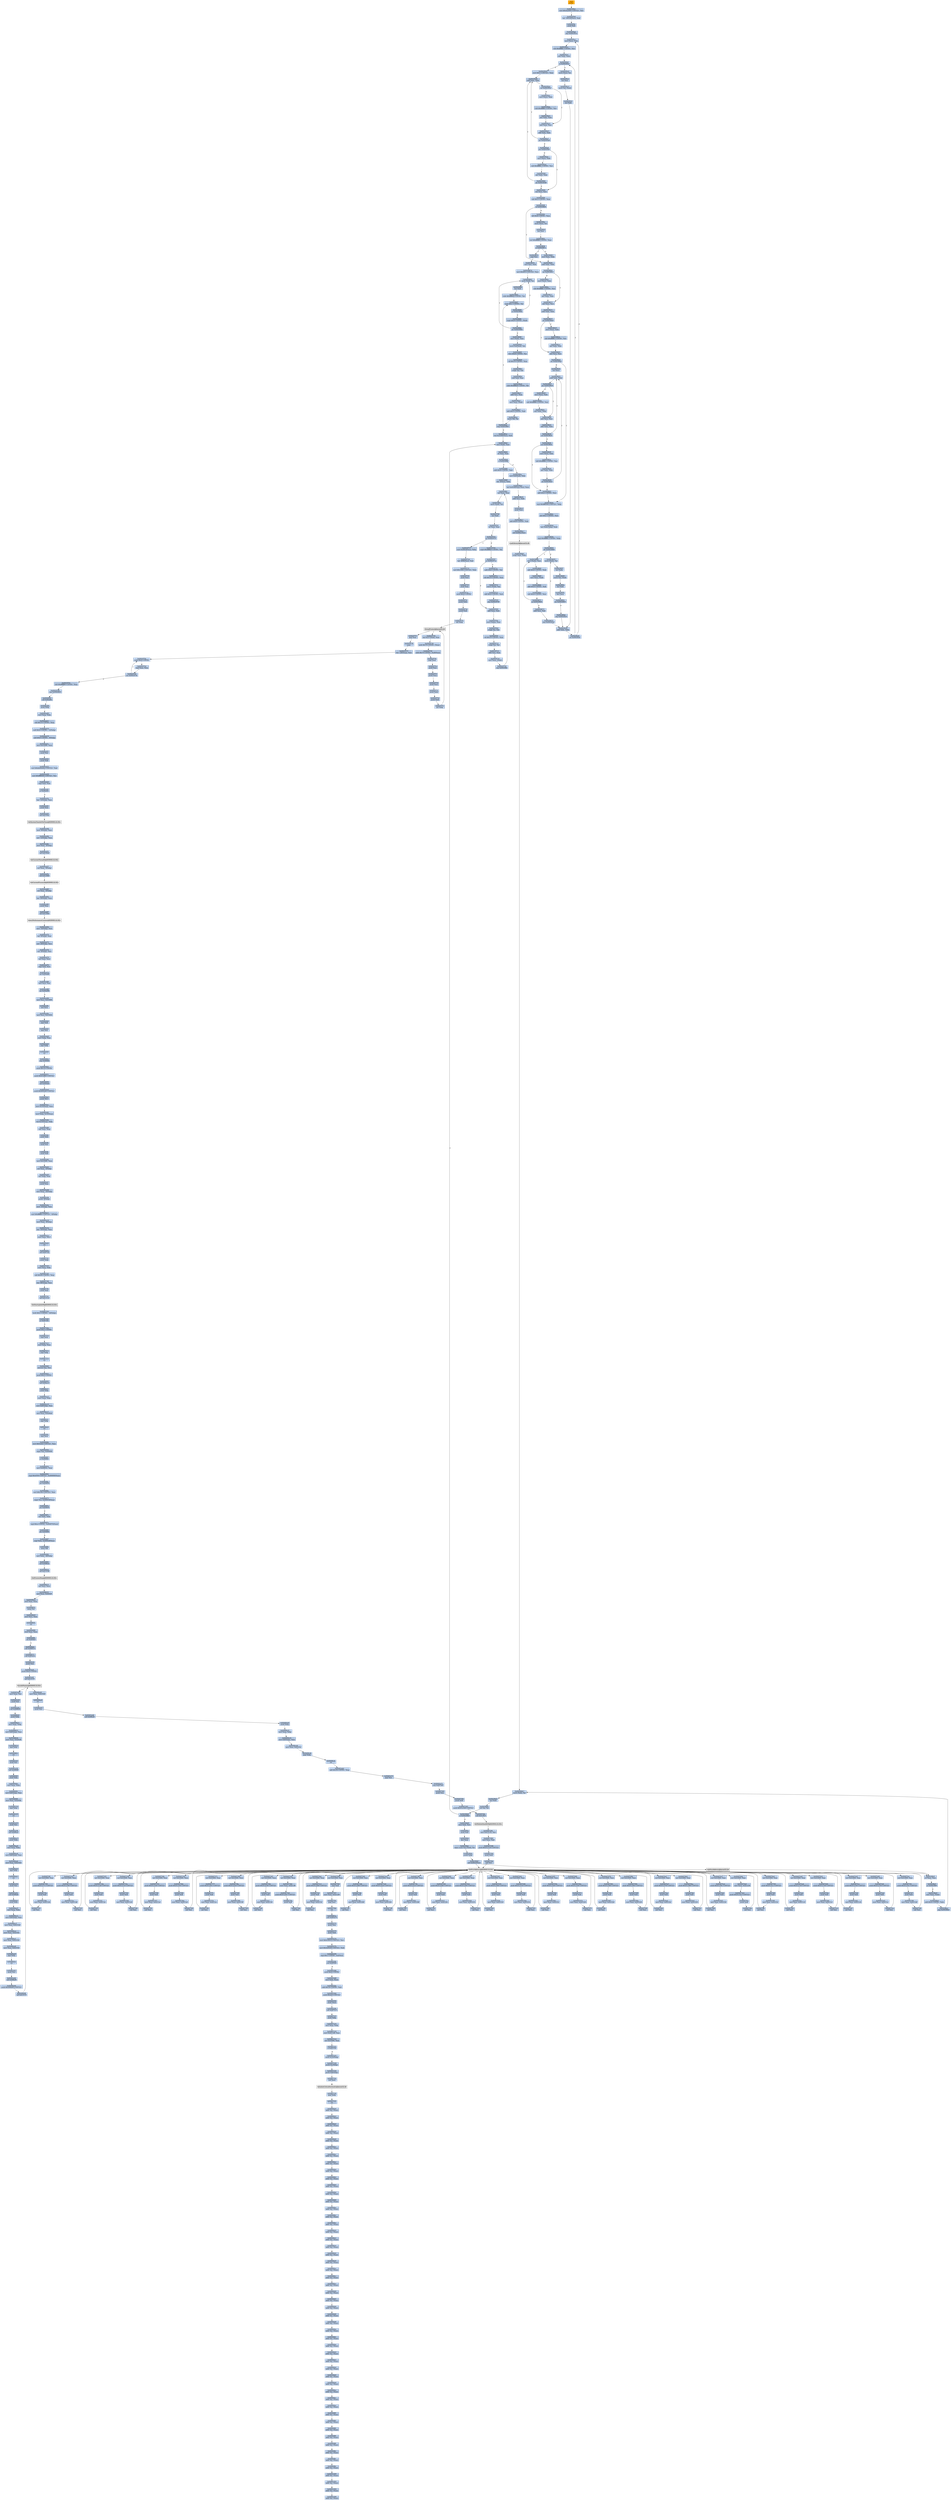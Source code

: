 digraph G {
node[shape=rectangle,style=filled,fillcolor=lightsteelblue,color=lightsteelblue]
bgcolor="transparent"
a0x0043f5b0pusha_[label="start\npusha ",fillcolor="orange",color="lightgrey"];
a0x0043f5b1movl_0x42e000UINT32_esi[label="0x0043f5b1\nmovl $0x42e000<UINT32>, %esi"];
a0x0043f5b6leal__184320esi__edi[label="0x0043f5b6\nleal -184320(%esi), %edi"];
a0x0043f5bcpushl_edi[label="0x0043f5bc\npushl %edi"];
a0x0043f5bdjmp_0x0043f5ca[label="0x0043f5bd\njmp 0x0043f5ca"];
a0x0043f5camovl_esi__ebx[label="0x0043f5ca\nmovl (%esi), %ebx"];
a0x0043f5ccsubl_0xfffffffcUINT8_esi[label="0x0043f5cc\nsubl $0xfffffffc<UINT8>, %esi"];
a0x0043f5cfadcl_ebx_ebx[label="0x0043f5cf\nadcl %ebx, %ebx"];
a0x0043f5d1jb_0x0043f5c0[label="0x0043f5d1\njb 0x0043f5c0"];
a0x0043f5c0movb_esi__al[label="0x0043f5c0\nmovb (%esi), %al"];
a0x0043f5c2incl_esi[label="0x0043f5c2\nincl %esi"];
a0x0043f5c3movb_al_edi_[label="0x0043f5c3\nmovb %al, (%edi)"];
a0x0043f5c5incl_edi[label="0x0043f5c5\nincl %edi"];
a0x0043f5c6addl_ebx_ebx[label="0x0043f5c6\naddl %ebx, %ebx"];
a0x0043f5c8jne_0x0043f5d1[label="0x0043f5c8\njne 0x0043f5d1"];
a0x0043f5d3movl_0x1UINT32_eax[label="0x0043f5d3\nmovl $0x1<UINT32>, %eax"];
a0x0043f5d8addl_ebx_ebx[label="0x0043f5d8\naddl %ebx, %ebx"];
a0x0043f5dajne_0x0043f5e3[label="0x0043f5da\njne 0x0043f5e3"];
a0x0043f5e3adcl_eax_eax[label="0x0043f5e3\nadcl %eax, %eax"];
a0x0043f5e5addl_ebx_ebx[label="0x0043f5e5\naddl %ebx, %ebx"];
a0x0043f5e7jae_0x0043f5d8[label="0x0043f5e7\njae 0x0043f5d8"];
a0x0043f5e9jne_0x0043f5f4[label="0x0043f5e9\njne 0x0043f5f4"];
a0x0043f5f4xorl_ecx_ecx[label="0x0043f5f4\nxorl %ecx, %ecx"];
a0x0043f5f6subl_0x3UINT8_eax[label="0x0043f5f6\nsubl $0x3<UINT8>, %eax"];
a0x0043f5f9jb_0x0043f608[label="0x0043f5f9\njb 0x0043f608"];
a0x0043f5fbshll_0x8UINT8_eax[label="0x0043f5fb\nshll $0x8<UINT8>, %eax"];
a0x0043f5femovb_esi__al[label="0x0043f5fe\nmovb (%esi), %al"];
a0x0043f600incl_esi[label="0x0043f600\nincl %esi"];
a0x0043f601xorl_0xffffffffUINT8_eax[label="0x0043f601\nxorl $0xffffffff<UINT8>, %eax"];
a0x0043f604je_0x0043f67a[label="0x0043f604\nje 0x0043f67a"];
a0x0043f606movl_eax_ebp[label="0x0043f606\nmovl %eax, %ebp"];
a0x0043f608addl_ebx_ebx[label="0x0043f608\naddl %ebx, %ebx"];
a0x0043f60ajne_0x0043f613[label="0x0043f60a\njne 0x0043f613"];
a0x0043f613adcl_ecx_ecx[label="0x0043f613\nadcl %ecx, %ecx"];
a0x0043f615addl_ebx_ebx[label="0x0043f615\naddl %ebx, %ebx"];
a0x0043f617jne_0x0043f620[label="0x0043f617\njne 0x0043f620"];
a0x0043f620adcl_ecx_ecx[label="0x0043f620\nadcl %ecx, %ecx"];
a0x0043f622jne_0x0043f644[label="0x0043f622\njne 0x0043f644"];
a0x0043f644cmpl_0xfffff300UINT32_ebp[label="0x0043f644\ncmpl $0xfffff300<UINT32>, %ebp"];
a0x0043f64aadcl_0x1UINT8_ecx[label="0x0043f64a\nadcl $0x1<UINT8>, %ecx"];
a0x0043f64dleal_ediebp__edx[label="0x0043f64d\nleal (%edi,%ebp), %edx"];
a0x0043f650cmpl_0xfffffffcUINT8_ebp[label="0x0043f650\ncmpl $0xfffffffc<UINT8>, %ebp"];
a0x0043f653jbe_0x0043f664[label="0x0043f653\njbe 0x0043f664"];
a0x0043f664movl_edx__eax[label="0x0043f664\nmovl (%edx), %eax"];
a0x0043f666addl_0x4UINT8_edx[label="0x0043f666\naddl $0x4<UINT8>, %edx"];
a0x0043f669movl_eax_edi_[label="0x0043f669\nmovl %eax, (%edi)"];
a0x0043f66baddl_0x4UINT8_edi[label="0x0043f66b\naddl $0x4<UINT8>, %edi"];
a0x0043f66esubl_0x4UINT8_ecx[label="0x0043f66e\nsubl $0x4<UINT8>, %ecx"];
a0x0043f671ja_0x0043f664[label="0x0043f671\nja 0x0043f664"];
a0x0043f673addl_ecx_edi[label="0x0043f673\naddl %ecx, %edi"];
a0x0043f675jmp_0x0043f5c6[label="0x0043f675\njmp 0x0043f5c6"];
a0x0043f619movl_esi__ebx[label="0x0043f619\nmovl (%esi), %ebx"];
a0x0043f61bsubl_0xfffffffcUINT8_esi[label="0x0043f61b\nsubl $0xfffffffc<UINT8>, %esi"];
a0x0043f61eadcl_ebx_ebx[label="0x0043f61e\nadcl %ebx, %ebx"];
a0x0043f655movb_edx__al[label="0x0043f655\nmovb (%edx), %al"];
a0x0043f657incl_edx[label="0x0043f657\nincl %edx"];
a0x0043f658movb_al_edi_[label="0x0043f658\nmovb %al, (%edi)"];
a0x0043f65aincl_edi[label="0x0043f65a\nincl %edi"];
a0x0043f65bdecl_ecx[label="0x0043f65b\ndecl %ecx"];
a0x0043f65cjne_0x0043f655[label="0x0043f65c\njne 0x0043f655"];
a0x0043f65ejmp_0x0043f5c6[label="0x0043f65e\njmp 0x0043f5c6"];
a0x0043f60cmovl_esi__ebx[label="0x0043f60c\nmovl (%esi), %ebx"];
a0x0043f60esubl_0xfffffffcUINT8_esi[label="0x0043f60e\nsubl $0xfffffffc<UINT8>, %esi"];
a0x0043f611adcl_ebx_ebx[label="0x0043f611\nadcl %ebx, %ebx"];
a0x0043f624incl_ecx[label="0x0043f624\nincl %ecx"];
a0x0043f625addl_ebx_ebx[label="0x0043f625\naddl %ebx, %ebx"];
a0x0043f627jne_0x0043f630[label="0x0043f627\njne 0x0043f630"];
a0x0043f630adcl_ecx_ecx[label="0x0043f630\nadcl %ecx, %ecx"];
a0x0043f632addl_ebx_ebx[label="0x0043f632\naddl %ebx, %ebx"];
a0x0043f634jae_0x0043f625[label="0x0043f634\njae 0x0043f625"];
a0x0043f636jne_0x0043f641[label="0x0043f636\njne 0x0043f641"];
a0x0043f641addl_0x2UINT8_ecx[label="0x0043f641\naddl $0x2<UINT8>, %ecx"];
a0x0043f5ebmovl_esi__ebx[label="0x0043f5eb\nmovl (%esi), %ebx"];
a0x0043f5edsubl_0xfffffffcUINT8_esi[label="0x0043f5ed\nsubl $0xfffffffc<UINT8>, %esi"];
a0x0043f5f0adcl_ebx_ebx[label="0x0043f5f0\nadcl %ebx, %ebx"];
a0x0043f5f2jae_0x0043f5d8[label="0x0043f5f2\njae 0x0043f5d8"];
a0x0043f5dcmovl_esi__ebx[label="0x0043f5dc\nmovl (%esi), %ebx"];
a0x0043f5desubl_0xfffffffcUINT8_esi[label="0x0043f5de\nsubl $0xfffffffc<UINT8>, %esi"];
a0x0043f5e1adcl_ebx_ebx[label="0x0043f5e1\nadcl %ebx, %ebx"];
a0x0043f629movl_esi__ebx[label="0x0043f629\nmovl (%esi), %ebx"];
a0x0043f62bsubl_0xfffffffcUINT8_esi[label="0x0043f62b\nsubl $0xfffffffc<UINT8>, %esi"];
a0x0043f62eadcl_ebx_ebx[label="0x0043f62e\nadcl %ebx, %ebx"];
a0x0043f638movl_esi__ebx[label="0x0043f638\nmovl (%esi), %ebx"];
a0x0043f63asubl_0xfffffffcUINT8_esi[label="0x0043f63a\nsubl $0xfffffffc<UINT8>, %esi"];
a0x0043f63dadcl_ebx_ebx[label="0x0043f63d\nadcl %ebx, %ebx"];
a0x0043f63fjae_0x0043f625[label="0x0043f63f\njae 0x0043f625"];
a0x0043f67apopl_esi[label="0x0043f67a\npopl %esi"];
a0x0043f67bmovl_esi_edi[label="0x0043f67b\nmovl %esi, %edi"];
a0x0043f67dmovl_0x603UINT32_ecx[label="0x0043f67d\nmovl $0x603<UINT32>, %ecx"];
a0x0043f682movb_edi__al[label="0x0043f682\nmovb (%edi), %al"];
a0x0043f684incl_edi[label="0x0043f684\nincl %edi"];
a0x0043f685subb_0xffffffe8UINT8_al[label="0x0043f685\nsubb $0xffffffe8<UINT8>, %al"];
a0x0043f687cmpb_0x1UINT8_al[label="0x0043f687\ncmpb $0x1<UINT8>, %al"];
a0x0043f689ja_0x0043f682[label="0x0043f689\nja 0x0043f682"];
a0x0043f68bcmpb_0x9UINT8_edi_[label="0x0043f68b\ncmpb $0x9<UINT8>, (%edi)"];
a0x0043f68ejne_0x0043f682[label="0x0043f68e\njne 0x0043f682"];
a0x0043f690movl_edi__eax[label="0x0043f690\nmovl (%edi), %eax"];
a0x0043f692movb_0x4edi__bl[label="0x0043f692\nmovb 0x4(%edi), %bl"];
a0x0043f695shrw_0x8UINT8_ax[label="0x0043f695\nshrw $0x8<UINT8>, %ax"];
a0x0043f699roll_0x10UINT8_eax[label="0x0043f699\nroll $0x10<UINT8>, %eax"];
a0x0043f69cxchgb_al_ah[label="0x0043f69c\nxchgb %al, %ah"];
a0x0043f69esubl_edi_eax[label="0x0043f69e\nsubl %edi, %eax"];
a0x0043f6a0subb_0xffffffe8UINT8_bl[label="0x0043f6a0\nsubb $0xffffffe8<UINT8>, %bl"];
a0x0043f6a3addl_esi_eax[label="0x0043f6a3\naddl %esi, %eax"];
a0x0043f6a5movl_eax_edi_[label="0x0043f6a5\nmovl %eax, (%edi)"];
a0x0043f6a7addl_0x5UINT8_edi[label="0x0043f6a7\naddl $0x5<UINT8>, %edi"];
a0x0043f6aamovb_bl_al[label="0x0043f6aa\nmovb %bl, %al"];
a0x0043f6acloop_0x0043f687[label="0x0043f6ac\nloop 0x0043f687"];
a0x0043f6aeleal_0x3c000esi__edi[label="0x0043f6ae\nleal 0x3c000(%esi), %edi"];
a0x0043f6b4movl_edi__eax[label="0x0043f6b4\nmovl (%edi), %eax"];
a0x0043f6b6orl_eax_eax[label="0x0043f6b6\norl %eax, %eax"];
a0x0043f6b8je_0x0043f6f6[label="0x0043f6b8\nje 0x0043f6f6"];
a0x0043f6bamovl_0x4edi__ebx[label="0x0043f6ba\nmovl 0x4(%edi), %ebx"];
a0x0043f6bdleal_0x4f3e8eaxesi__eax[label="0x0043f6bd\nleal 0x4f3e8(%eax,%esi), %eax"];
a0x0043f6c4addl_esi_ebx[label="0x0043f6c4\naddl %esi, %ebx"];
a0x0043f6c6pushl_eax[label="0x0043f6c6\npushl %eax"];
a0x0043f6c7addl_0x8UINT8_edi[label="0x0043f6c7\naddl $0x8<UINT8>, %edi"];
a0x0043f6cacall_0x4f4bcesi_[label="0x0043f6ca\ncall 0x4f4bc(%esi)"];
LoadLibraryA_kernel32_dll[label="LoadLibraryA@kernel32.dll",fillcolor="lightgrey",color="lightgrey"];
a0x0043f6d0xchgl_eax_ebp[label="0x0043f6d0\nxchgl %eax, %ebp"];
a0x0043f6d1movb_edi__al[label="0x0043f6d1\nmovb (%edi), %al"];
a0x0043f6d3incl_edi[label="0x0043f6d3\nincl %edi"];
a0x0043f6d4orb_al_al[label="0x0043f6d4\norb %al, %al"];
a0x0043f6d6je_0x0043f6b4[label="0x0043f6d6\nje 0x0043f6b4"];
a0x0043f6d8movl_edi_ecx[label="0x0043f6d8\nmovl %edi, %ecx"];
a0x0043f6dapushl_edi[label="0x0043f6da\npushl %edi"];
a0x0043f6dbdecl_eax[label="0x0043f6db\ndecl %eax"];
a0x0043f6dcrepnz_scasb_es_edi__al[label="0x0043f6dc\nrepnz scasb %es:(%edi), %al"];
a0x0043f6depushl_ebp[label="0x0043f6de\npushl %ebp"];
a0x0043f6dfcall_0x4f4c4esi_[label="0x0043f6df\ncall 0x4f4c4(%esi)"];
GetProcAddress_kernel32_dll[label="GetProcAddress@kernel32.dll",fillcolor="lightgrey",color="lightgrey"];
a0x0043f6e5orl_eax_eax[label="0x0043f6e5\norl %eax, %eax"];
a0x0043f6e7je_0x0043f6f0[label="0x0043f6e7\nje 0x0043f6f0"];
a0x0043f6e9movl_eax_ebx_[label="0x0043f6e9\nmovl %eax, (%ebx)"];
a0x0043f6ebaddl_0x4UINT8_ebx[label="0x0043f6eb\naddl $0x4<UINT8>, %ebx"];
a0x0043f6eejmp_0x0043f6d1[label="0x0043f6ee\njmp 0x0043f6d1"];
GetProcAddress_KERNEL32_DLL[label="GetProcAddress@KERNEL32.DLL",fillcolor="lightgrey",color="lightgrey"];
a0x0043f6f6addl_0x4UINT8_edi[label="0x0043f6f6\naddl $0x4<UINT8>, %edi"];
a0x0043f6f9leal__4esi__ebx[label="0x0043f6f9\nleal -4(%esi), %ebx"];
a0x0043f6fcxorl_eax_eax[label="0x0043f6fc\nxorl %eax, %eax"];
a0x0043f6femovb_edi__al[label="0x0043f6fe\nmovb (%edi), %al"];
a0x0043f700incl_edi[label="0x0043f700\nincl %edi"];
a0x0043f701orl_eax_eax[label="0x0043f701\norl %eax, %eax"];
a0x0043f703je_0x0043f727[label="0x0043f703\nje 0x0043f727"];
a0x0043f705cmpb_0xffffffefUINT8_al[label="0x0043f705\ncmpb $0xffffffef<UINT8>, %al"];
a0x0043f707ja_0x0043f71a[label="0x0043f707\nja 0x0043f71a"];
a0x0043f709addl_eax_ebx[label="0x0043f709\naddl %eax, %ebx"];
a0x0043f70bmovl_ebx__eax[label="0x0043f70b\nmovl (%ebx), %eax"];
a0x0043f70dxchgb_al_ah[label="0x0043f70d\nxchgb %al, %ah"];
a0x0043f70froll_0x10UINT8_eax[label="0x0043f70f\nroll $0x10<UINT8>, %eax"];
a0x0043f712xchgb_al_ah[label="0x0043f712\nxchgb %al, %ah"];
a0x0043f714addl_esi_eax[label="0x0043f714\naddl %esi, %eax"];
a0x0043f716movl_eax_ebx_[label="0x0043f716\nmovl %eax, (%ebx)"];
a0x0043f718jmp_0x0043f6fc[label="0x0043f718\njmp 0x0043f6fc"];
a0x0043f71aandb_0xfUINT8_al[label="0x0043f71a\nandb $0xf<UINT8>, %al"];
a0x0043f71cshll_0x10UINT8_eax[label="0x0043f71c\nshll $0x10<UINT8>, %eax"];
a0x0043f71fmovw_edi__ax[label="0x0043f71f\nmovw (%edi), %ax"];
a0x0043f722addl_0x2UINT8_edi[label="0x0043f722\naddl $0x2<UINT8>, %edi"];
a0x0043f725jmp_0x0043f709[label="0x0043f725\njmp 0x0043f709"];
a0x0043f727movl_0x4f4c8esi__ebp[label="0x0043f727\nmovl 0x4f4c8(%esi), %ebp"];
a0x0043f72dleal__4096esi__edi[label="0x0043f72d\nleal -4096(%esi), %edi"];
a0x0043f733movl_0x1000UINT32_ebx[label="0x0043f733\nmovl $0x1000<UINT32>, %ebx"];
a0x0043f738pushl_eax[label="0x0043f738\npushl %eax"];
a0x0043f739pushl_esp[label="0x0043f739\npushl %esp"];
a0x0043f73apushl_0x4UINT8[label="0x0043f73a\npushl $0x4<UINT8>"];
a0x0043f73cpushl_ebx[label="0x0043f73c\npushl %ebx"];
a0x0043f73dpushl_edi[label="0x0043f73d\npushl %edi"];
a0x0043f73ecall_ebp[label="0x0043f73e\ncall %ebp"];
VirtualProtect_kernel32_dll[label="VirtualProtect@kernel32.dll",fillcolor="lightgrey",color="lightgrey"];
a0x0043f740leal_0x217edi__eax[label="0x0043f740\nleal 0x217(%edi), %eax"];
a0x0043f746andb_0x7fUINT8_eax_[label="0x0043f746\nandb $0x7f<UINT8>, (%eax)"];
a0x0043f749andb_0x7fUINT8_0x28eax_[label="0x0043f749\nandb $0x7f<UINT8>, 0x28(%eax)"];
a0x0043f74dpopl_eax[label="0x0043f74d\npopl %eax"];
a0x0043f74epushl_eax[label="0x0043f74e\npushl %eax"];
a0x0043f74fpushl_esp[label="0x0043f74f\npushl %esp"];
a0x0043f750pushl_eax[label="0x0043f750\npushl %eax"];
a0x0043f751pushl_ebx[label="0x0043f751\npushl %ebx"];
a0x0043f752pushl_edi[label="0x0043f752\npushl %edi"];
a0x0043f753call_ebp[label="0x0043f753\ncall %ebp"];
a0x0043f755popl_eax[label="0x0043f755\npopl %eax"];
a0x0043f756popa_[label="0x0043f756\npopa "];
a0x0043f757leal__128esp__eax[label="0x0043f757\nleal -128(%esp), %eax"];
a0x0043f75bpushl_0x0UINT8[label="0x0043f75b\npushl $0x0<UINT8>"];
a0x0043f75dcmpl_eax_esp[label="0x0043f75d\ncmpl %eax, %esp"];
a0x0043f75fjne_0x0043f75b[label="0x0043f75f\njne 0x0043f75b"];
a0x0043f761subl_0xffffff80UINT8_esp[label="0x0043f761\nsubl $0xffffff80<UINT8>, %esp"];
a0x0043f764jmp_0x00404f25[label="0x0043f764\njmp 0x00404f25"];
a0x00404f25call_0x40ad0e[label="0x00404f25\ncall 0x40ad0e"];
a0x0040ad0epushl_ebp[label="0x0040ad0e\npushl %ebp"];
a0x0040ad0fmovl_esp_ebp[label="0x0040ad0f\nmovl %esp, %ebp"];
a0x0040ad11subl_0x14UINT8_esp[label="0x0040ad11\nsubl $0x14<UINT8>, %esp"];
a0x0040ad14andl_0x0UINT8__12ebp_[label="0x0040ad14\nandl $0x0<UINT8>, -12(%ebp)"];
a0x0040ad18andl_0x0UINT8__8ebp_[label="0x0040ad18\nandl $0x0<UINT8>, -8(%ebp)"];
a0x0040ad1cmovl_0x41f490_eax[label="0x0040ad1c\nmovl 0x41f490, %eax"];
a0x0040ad21pushl_esi[label="0x0040ad21\npushl %esi"];
a0x0040ad22pushl_edi[label="0x0040ad22\npushl %edi"];
a0x0040ad23movl_0xbb40e64eUINT32_edi[label="0x0040ad23\nmovl $0xbb40e64e<UINT32>, %edi"];
a0x0040ad28movl_0xffff0000UINT32_esi[label="0x0040ad28\nmovl $0xffff0000<UINT32>, %esi"];
a0x0040ad2dcmpl_edi_eax[label="0x0040ad2d\ncmpl %edi, %eax"];
a0x0040ad2fje_0x40ad3e[label="0x0040ad2f\nje 0x40ad3e"];
a0x0040ad3eleal__12ebp__eax[label="0x0040ad3e\nleal -12(%ebp), %eax"];
a0x0040ad41pushl_eax[label="0x0040ad41\npushl %eax"];
a0x0040ad42call_0x4130ac[label="0x0040ad42\ncall 0x4130ac"];
GetSystemTimeAsFileTime_KERNEL32_DLL[label="GetSystemTimeAsFileTime@KERNEL32.DLL",fillcolor="lightgrey",color="lightgrey"];
a0x0040ad48movl__8ebp__eax[label="0x0040ad48\nmovl -8(%ebp), %eax"];
a0x0040ad4bxorl__12ebp__eax[label="0x0040ad4b\nxorl -12(%ebp), %eax"];
a0x0040ad4emovl_eax__4ebp_[label="0x0040ad4e\nmovl %eax, -4(%ebp)"];
a0x0040ad51call_0x4130c8[label="0x0040ad51\ncall 0x4130c8"];
GetCurrentThreadId_KERNEL32_DLL[label="GetCurrentThreadId@KERNEL32.DLL",fillcolor="lightgrey",color="lightgrey"];
a0x0040ad57xorl_eax__4ebp_[label="0x0040ad57\nxorl %eax, -4(%ebp)"];
a0x0040ad5acall_0x4130b0[label="0x0040ad5a\ncall 0x4130b0"];
GetCurrentProcessId_KERNEL32_DLL[label="GetCurrentProcessId@KERNEL32.DLL",fillcolor="lightgrey",color="lightgrey"];
a0x0040ad60xorl_eax__4ebp_[label="0x0040ad60\nxorl %eax, -4(%ebp)"];
a0x0040ad63leal__20ebp__eax[label="0x0040ad63\nleal -20(%ebp), %eax"];
a0x0040ad66pushl_eax[label="0x0040ad66\npushl %eax"];
a0x0040ad67call_0x4130b4[label="0x0040ad67\ncall 0x4130b4"];
QueryPerformanceCounter_KERNEL32_DLL[label="QueryPerformanceCounter@KERNEL32.DLL",fillcolor="lightgrey",color="lightgrey"];
a0x0040ad6dmovl__16ebp__ecx[label="0x0040ad6d\nmovl -16(%ebp), %ecx"];
a0x0040ad70leal__4ebp__eax[label="0x0040ad70\nleal -4(%ebp), %eax"];
a0x0040ad73xorl__20ebp__ecx[label="0x0040ad73\nxorl -20(%ebp), %ecx"];
a0x0040ad76xorl__4ebp__ecx[label="0x0040ad76\nxorl -4(%ebp), %ecx"];
a0x0040ad79xorl_eax_ecx[label="0x0040ad79\nxorl %eax, %ecx"];
a0x0040ad7bcmpl_edi_ecx[label="0x0040ad7b\ncmpl %edi, %ecx"];
a0x0040ad7djne_0x40ad86[label="0x0040ad7d\njne 0x40ad86"];
a0x0040ad86testl_ecx_esi[label="0x0040ad86\ntestl %ecx, %esi"];
a0x0040ad88jne_0x40ad96[label="0x0040ad88\njne 0x40ad96"];
a0x0040ad96movl_ecx_0x41f490[label="0x0040ad96\nmovl %ecx, 0x41f490"];
a0x0040ad9cnotl_ecx[label="0x0040ad9c\nnotl %ecx"];
a0x0040ad9emovl_ecx_0x41f494[label="0x0040ad9e\nmovl %ecx, 0x41f494"];
a0x0040ada4popl_edi[label="0x0040ada4\npopl %edi"];
a0x0040ada5popl_esi[label="0x0040ada5\npopl %esi"];
a0x0040ada6movl_ebp_esp[label="0x0040ada6\nmovl %ebp, %esp"];
a0x0040ada8popl_ebp[label="0x0040ada8\npopl %ebp"];
a0x0040ada9ret[label="0x0040ada9\nret"];
a0x00404f2ajmp_0x404f2f[label="0x00404f2a\njmp 0x404f2f"];
a0x00404f2fpushl_0x14UINT8[label="0x00404f2f\npushl $0x14<UINT8>"];
a0x00404f31pushl_0x41df60UINT32[label="0x00404f31\npushl $0x41df60<UINT32>"];
a0x00404f36call_0x405de0[label="0x00404f36\ncall 0x405de0"];
a0x00405de0pushl_0x405e40UINT32[label="0x00405de0\npushl $0x405e40<UINT32>"];
a0x00405de5pushl_fs_0[label="0x00405de5\npushl %fs:0"];
a0x00405decmovl_0x10esp__eax[label="0x00405dec\nmovl 0x10(%esp), %eax"];
a0x00405df0movl_ebp_0x10esp_[label="0x00405df0\nmovl %ebp, 0x10(%esp)"];
a0x00405df4leal_0x10esp__ebp[label="0x00405df4\nleal 0x10(%esp), %ebp"];
a0x00405df8subl_eax_esp[label="0x00405df8\nsubl %eax, %esp"];
a0x00405dfapushl_ebx[label="0x00405dfa\npushl %ebx"];
a0x00405dfbpushl_esi[label="0x00405dfb\npushl %esi"];
a0x00405dfcpushl_edi[label="0x00405dfc\npushl %edi"];
a0x00405dfdmovl_0x41f490_eax[label="0x00405dfd\nmovl 0x41f490, %eax"];
a0x00405e02xorl_eax__4ebp_[label="0x00405e02\nxorl %eax, -4(%ebp)"];
a0x00405e05xorl_ebp_eax[label="0x00405e05\nxorl %ebp, %eax"];
a0x00405e07pushl_eax[label="0x00405e07\npushl %eax"];
a0x00405e08movl_esp__24ebp_[label="0x00405e08\nmovl %esp, -24(%ebp)"];
a0x00405e0bpushl__8ebp_[label="0x00405e0b\npushl -8(%ebp)"];
a0x00405e0emovl__4ebp__eax[label="0x00405e0e\nmovl -4(%ebp), %eax"];
a0x00405e11movl_0xfffffffeUINT32__4ebp_[label="0x00405e11\nmovl $0xfffffffe<UINT32>, -4(%ebp)"];
a0x00405e18movl_eax__8ebp_[label="0x00405e18\nmovl %eax, -8(%ebp)"];
a0x00405e1bleal__16ebp__eax[label="0x00405e1b\nleal -16(%ebp), %eax"];
a0x00405e1emovl_eax_fs_0[label="0x00405e1e\nmovl %eax, %fs:0"];
a0x00405e24ret[label="0x00405e24\nret"];
a0x00404f3bcall_0x4071f2[label="0x00404f3b\ncall 0x4071f2"];
a0x004071f2pushl_ebp[label="0x004071f2\npushl %ebp"];
a0x004071f3movl_esp_ebp[label="0x004071f3\nmovl %esp, %ebp"];
a0x004071f5subl_0x44UINT8_esp[label="0x004071f5\nsubl $0x44<UINT8>, %esp"];
a0x004071f8leal__68ebp__eax[label="0x004071f8\nleal -68(%ebp), %eax"];
a0x004071fbpushl_eax[label="0x004071fb\npushl %eax"];
a0x004071fccall_0x4131c4[label="0x004071fc\ncall 0x4131c4"];
GetStartupInfoW_KERNEL32_DLL[label="GetStartupInfoW@KERNEL32.DLL",fillcolor="lightgrey",color="lightgrey"];
a0x00407202testb_0x1UINT8__24ebp_[label="0x00407202\ntestb $0x1<UINT8>, -24(%ebp)"];
a0x00407206je_0x40720e[label="0x00407206\nje 0x40720e"];
a0x0040720epushl_0xaUINT8[label="0x0040720e\npushl $0xa<UINT8>"];
a0x00407210popl_eax[label="0x00407210\npopl %eax"];
a0x00407211movl_ebp_esp[label="0x00407211\nmovl %ebp, %esp"];
a0x00407213popl_ebp[label="0x00407213\npopl %ebp"];
a0x00407214ret[label="0x00407214\nret"];
a0x00404f40movzwl_ax_esi[label="0x00404f40\nmovzwl %ax, %esi"];
a0x00404f43pushl_0x2UINT8[label="0x00404f43\npushl $0x2<UINT8>"];
a0x00404f45call_0x40acc1[label="0x00404f45\ncall 0x40acc1"];
a0x0040acc1pushl_ebp[label="0x0040acc1\npushl %ebp"];
a0x0040acc2movl_esp_ebp[label="0x0040acc2\nmovl %esp, %ebp"];
a0x0040acc4movl_0x8ebp__eax[label="0x0040acc4\nmovl 0x8(%ebp), %eax"];
a0x0040acc7movl_eax_0x4206a0[label="0x0040acc7\nmovl %eax, 0x4206a0"];
a0x0040acccpopl_ebp[label="0x0040accc\npopl %ebp"];
a0x0040accdret[label="0x0040accd\nret"];
a0x00404f4apopl_ecx[label="0x00404f4a\npopl %ecx"];
a0x00404f4bmovl_0x5a4dUINT32_eax[label="0x00404f4b\nmovl $0x5a4d<UINT32>, %eax"];
a0x00404f50cmpw_ax_0x400000[label="0x00404f50\ncmpw %ax, 0x400000"];
a0x00404f57je_0x404f5d[label="0x00404f57\nje 0x404f5d"];
a0x00404f5dmovl_0x40003c_eax[label="0x00404f5d\nmovl 0x40003c, %eax"];
a0x00404f62cmpl_0x4550UINT32_0x400000eax_[label="0x00404f62\ncmpl $0x4550<UINT32>, 0x400000(%eax)"];
a0x00404f6cjne_0x404f59[label="0x00404f6c\njne 0x404f59"];
a0x00404f6emovl_0x10bUINT32_ecx[label="0x00404f6e\nmovl $0x10b<UINT32>, %ecx"];
a0x00404f73cmpw_cx_0x400018eax_[label="0x00404f73\ncmpw %cx, 0x400018(%eax)"];
a0x00404f7ajne_0x404f59[label="0x00404f7a\njne 0x404f59"];
a0x00404f7cxorl_ebx_ebx[label="0x00404f7c\nxorl %ebx, %ebx"];
a0x00404f7ecmpl_0xeUINT8_0x400074eax_[label="0x00404f7e\ncmpl $0xe<UINT8>, 0x400074(%eax)"];
a0x00404f85jbe_0x404f90[label="0x00404f85\njbe 0x404f90"];
a0x00404f87cmpl_ebx_0x4000e8eax_[label="0x00404f87\ncmpl %ebx, 0x4000e8(%eax)"];
a0x00404f8dsetne_bl[label="0x00404f8d\nsetne %bl"];
a0x00404f90movl_ebx__28ebp_[label="0x00404f90\nmovl %ebx, -28(%ebp)"];
a0x00404f93call_0x40862d[label="0x00404f93\ncall 0x40862d"];
a0x0040862dcall_0x413148[label="0x0040862d\ncall 0x413148"];
GetProcessHeap_KERNEL32_DLL[label="GetProcessHeap@KERNEL32.DLL",fillcolor="lightgrey",color="lightgrey"];
a0x00408633xorl_ecx_ecx[label="0x00408633\nxorl %ecx, %ecx"];
a0x00408635movl_eax_0x420cf8[label="0x00408635\nmovl %eax, 0x420cf8"];
a0x0040863atestl_eax_eax[label="0x0040863a\ntestl %eax, %eax"];
a0x0040863csetne_cl[label="0x0040863c\nsetne %cl"];
a0x0040863fmovl_ecx_eax[label="0x0040863f\nmovl %ecx, %eax"];
a0x00408641ret[label="0x00408641\nret"];
a0x00404f98testl_eax_eax[label="0x00404f98\ntestl %eax, %eax"];
a0x00404f9ajne_0x404fa4[label="0x00404f9a\njne 0x404fa4"];
a0x00404fa4call_0x408515[label="0x00404fa4\ncall 0x408515"];
a0x00408515call_0x403a3e[label="0x00408515\ncall 0x403a3e"];
a0x00403a3epushl_esi[label="0x00403a3e\npushl %esi"];
a0x00403a3fpushl_0x0UINT8[label="0x00403a3f\npushl $0x0<UINT8>"];
a0x00403a41call_0x413170[label="0x00403a41\ncall 0x413170"];
EncodePointer_KERNEL32_DLL[label="EncodePointer@KERNEL32.DLL",fillcolor="lightgrey",color="lightgrey"];
a0x00403a47movl_eax_esi[label="0x00403a47\nmovl %eax, %esi"];
a0x00403a49pushl_esi[label="0x00403a49\npushl %esi"];
a0x00403a4acall_0x408620[label="0x00403a4a\ncall 0x408620"];
a0x00408620pushl_ebp[label="0x00408620\npushl %ebp"];
a0x00408621movl_esp_ebp[label="0x00408621\nmovl %esp, %ebp"];
a0x00408623movl_0x8ebp__eax[label="0x00408623\nmovl 0x8(%ebp), %eax"];
a0x00408626movl_eax_0x420cf0[label="0x00408626\nmovl %eax, 0x420cf0"];
a0x0040862bpopl_ebp[label="0x0040862b\npopl %ebp"];
a0x0040862cret[label="0x0040862c\nret"];
a0x00403a4fpushl_esi[label="0x00403a4f\npushl %esi"];
a0x00403a50call_0x4060f9[label="0x00403a50\ncall 0x4060f9"];
a0x004060f9pushl_ebp[label="0x004060f9\npushl %ebp"];
a0x004060famovl_esp_ebp[label="0x004060fa\nmovl %esp, %ebp"];
a0x004060fcmovl_0x8ebp__eax[label="0x004060fc\nmovl 0x8(%ebp), %eax"];
a0x004060ffmovl_eax_0x42058c[label="0x004060ff\nmovl %eax, 0x42058c"];
a0x00406104popl_ebp[label="0x00406104\npopl %ebp"];
a0x00406105ret[label="0x00406105\nret"];
a0x00403a55pushl_esi[label="0x00403a55\npushl %esi"];
a0x00403a56call_0x408aa5[label="0x00403a56\ncall 0x408aa5"];
a0x00408aa5pushl_ebp[label="0x00408aa5\npushl %ebp"];
a0x00408aa6movl_esp_ebp[label="0x00408aa6\nmovl %esp, %ebp"];
a0x00408aa8movl_0x8ebp__eax[label="0x00408aa8\nmovl 0x8(%ebp), %eax"];
a0x00408aabmovl_eax_0x421024[label="0x00408aab\nmovl %eax, 0x421024"];
a0x00408ab0popl_ebp[label="0x00408ab0\npopl %ebp"];
a0x00408ab1ret[label="0x00408ab1\nret"];
a0x00403a5bpushl_esi[label="0x00403a5b\npushl %esi"];
a0x00403a5ccall_0x408abf[label="0x00403a5c\ncall 0x408abf"];
a0x00408abfpushl_ebp[label="0x00408abf\npushl %ebp"];
a0x00408ac0movl_esp_ebp[label="0x00408ac0\nmovl %esp, %ebp"];
a0x00408ac2movl_0x8ebp__eax[label="0x00408ac2\nmovl 0x8(%ebp), %eax"];
a0x00408ac5movl_eax_0x421028[label="0x00408ac5\nmovl %eax, 0x421028"];
a0x00408acamovl_eax_0x42102c[label="0x00408aca\nmovl %eax, 0x42102c"];
a0x00408acfmovl_eax_0x421030[label="0x00408acf\nmovl %eax, 0x421030"];
a0x00408ad4movl_eax_0x421034[label="0x00408ad4\nmovl %eax, 0x421034"];
a0x00408ad9popl_ebp[label="0x00408ad9\npopl %ebp"];
a0x00408adaret[label="0x00408ada\nret"];
a0x00403a61pushl_esi[label="0x00403a61\npushl %esi"];
a0x00403a62call_0x408a94[label="0x00403a62\ncall 0x408a94"];
a0x00408a94pushl_0x408a60UINT32[label="0x00408a94\npushl $0x408a60<UINT32>"];
a0x00408a99call_0x413170[label="0x00408a99\ncall 0x413170"];
a0x00408a9fmovl_eax_0x421020[label="0x00408a9f\nmovl %eax, 0x421020"];
a0x00408aa4ret[label="0x00408aa4\nret"];
a0x00403a67pushl_esi[label="0x00403a67\npushl %esi"];
a0x00403a68call_0x408cd0[label="0x00403a68\ncall 0x408cd0"];
a0x00408cd0pushl_ebp[label="0x00408cd0\npushl %ebp"];
a0x00408cd1movl_esp_ebp[label="0x00408cd1\nmovl %esp, %ebp"];
a0x00408cd3movl_0x8ebp__eax[label="0x00408cd3\nmovl 0x8(%ebp), %eax"];
a0x00408cd6movl_eax_0x42103c[label="0x00408cd6\nmovl %eax, 0x42103c"];
a0x00408cdbpopl_ebp[label="0x00408cdb\npopl %ebp"];
a0x00408cdcret[label="0x00408cdc\nret"];
a0x00403a6daddl_0x18UINT8_esp[label="0x00403a6d\naddl $0x18<UINT8>, %esp"];
a0x00403a70popl_esi[label="0x00403a70\npopl %esi"];
a0x00403a71jmp_0x407283[label="0x00403a71\njmp 0x407283"];
a0x00407283pushl_esi[label="0x00407283\npushl %esi"];
a0x00407284pushl_edi[label="0x00407284\npushl %edi"];
a0x00407285pushl_0x41a108UINT32[label="0x00407285\npushl $0x41a108<UINT32>"];
a0x0040728acall_0x4130c4[label="0x0040728a\ncall 0x4130c4"];
GetModuleHandleW_KERNEL32_DLL[label="GetModuleHandleW@KERNEL32.DLL",fillcolor="lightgrey",color="lightgrey"];
a0x00407290movl_0x413134_esi[label="0x00407290\nmovl 0x413134, %esi"];
a0x00407296movl_eax_edi[label="0x00407296\nmovl %eax, %edi"];
a0x00407298pushl_0x41a124UINT32[label="0x00407298\npushl $0x41a124<UINT32>"];
a0x0040729dpushl_edi[label="0x0040729d\npushl %edi"];
a0x0040729ecall_esi[label="0x0040729e\ncall %esi"];
a0x004072a0xorl_0x41f490_eax[label="0x004072a0\nxorl 0x41f490, %eax"];
a0x004072a6pushl_0x41a130UINT32[label="0x004072a6\npushl $0x41a130<UINT32>"];
a0x004072abpushl_edi[label="0x004072ab\npushl %edi"];
a0x004072acmovl_eax_0x4211c0[label="0x004072ac\nmovl %eax, 0x4211c0"];
a0x004072b1call_esi[label="0x004072b1\ncall %esi"];
a0x004072b3xorl_0x41f490_eax[label="0x004072b3\nxorl 0x41f490, %eax"];
a0x004072b9pushl_0x41a138UINT32[label="0x004072b9\npushl $0x41a138<UINT32>"];
a0x004072bepushl_edi[label="0x004072be\npushl %edi"];
a0x004072bfmovl_eax_0x4211c4[label="0x004072bf\nmovl %eax, 0x4211c4"];
a0x004072c4call_esi[label="0x004072c4\ncall %esi"];
a0x004072c6xorl_0x41f490_eax[label="0x004072c6\nxorl 0x41f490, %eax"];
a0x004072ccpushl_0x41a144UINT32[label="0x004072cc\npushl $0x41a144<UINT32>"];
a0x004072d1pushl_edi[label="0x004072d1\npushl %edi"];
a0x004072d2movl_eax_0x4211c8[label="0x004072d2\nmovl %eax, 0x4211c8"];
a0x004072d7call_esi[label="0x004072d7\ncall %esi"];
a0x004072d9xorl_0x41f490_eax[label="0x004072d9\nxorl 0x41f490, %eax"];
a0x004072dfpushl_0x41a150UINT32[label="0x004072df\npushl $0x41a150<UINT32>"];
a0x004072e4pushl_edi[label="0x004072e4\npushl %edi"];
a0x004072e5movl_eax_0x4211cc[label="0x004072e5\nmovl %eax, 0x4211cc"];
a0x004072eacall_esi[label="0x004072ea\ncall %esi"];
a0x004072ecxorl_0x41f490_eax[label="0x004072ec\nxorl 0x41f490, %eax"];
a0x004072f2pushl_0x41a16cUINT32[label="0x004072f2\npushl $0x41a16c<UINT32>"];
a0x004072f7pushl_edi[label="0x004072f7\npushl %edi"];
a0x004072f8movl_eax_0x4211d0[label="0x004072f8\nmovl %eax, 0x4211d0"];
a0x004072fdcall_esi[label="0x004072fd\ncall %esi"];
a0x004072ffxorl_0x41f490_eax[label="0x004072ff\nxorl 0x41f490, %eax"];
a0x00407305pushl_0x41a17cUINT32[label="0x00407305\npushl $0x41a17c<UINT32>"];
a0x0040730apushl_edi[label="0x0040730a\npushl %edi"];
a0x0040730bmovl_eax_0x4211d4[label="0x0040730b\nmovl %eax, 0x4211d4"];
a0x00407310call_esi[label="0x00407310\ncall %esi"];
a0x00407312xorl_0x41f490_eax[label="0x00407312\nxorl 0x41f490, %eax"];
a0x00407318pushl_0x41a190UINT32[label="0x00407318\npushl $0x41a190<UINT32>"];
a0x0040731dpushl_edi[label="0x0040731d\npushl %edi"];
a0x0040731emovl_eax_0x4211d8[label="0x0040731e\nmovl %eax, 0x4211d8"];
a0x00407323call_esi[label="0x00407323\ncall %esi"];
a0x00407325xorl_0x41f490_eax[label="0x00407325\nxorl 0x41f490, %eax"];
a0x0040732bpushl_0x41a1a8UINT32[label="0x0040732b\npushl $0x41a1a8<UINT32>"];
a0x00407330pushl_edi[label="0x00407330\npushl %edi"];
a0x00407331movl_eax_0x4211dc[label="0x00407331\nmovl %eax, 0x4211dc"];
a0x00407336call_esi[label="0x00407336\ncall %esi"];
a0x00407338xorl_0x41f490_eax[label="0x00407338\nxorl 0x41f490, %eax"];
a0x0040733epushl_0x41a1c0UINT32[label="0x0040733e\npushl $0x41a1c0<UINT32>"];
a0x00407343pushl_edi[label="0x00407343\npushl %edi"];
a0x00407344movl_eax_0x4211e0[label="0x00407344\nmovl %eax, 0x4211e0"];
a0x00407349call_esi[label="0x00407349\ncall %esi"];
a0x0040734bxorl_0x41f490_eax[label="0x0040734b\nxorl 0x41f490, %eax"];
a0x00407351pushl_0x41a1d4UINT32[label="0x00407351\npushl $0x41a1d4<UINT32>"];
a0x00407356pushl_edi[label="0x00407356\npushl %edi"];
a0x00407357movl_eax_0x4211e4[label="0x00407357\nmovl %eax, 0x4211e4"];
a0x0040735ccall_esi[label="0x0040735c\ncall %esi"];
a0x0040735exorl_0x41f490_eax[label="0x0040735e\nxorl 0x41f490, %eax"];
a0x00407364pushl_0x41a1f4UINT32[label="0x00407364\npushl $0x41a1f4<UINT32>"];
a0x00407369pushl_edi[label="0x00407369\npushl %edi"];
a0x0040736amovl_eax_0x4211e8[label="0x0040736a\nmovl %eax, 0x4211e8"];
a0x0040736fcall_esi[label="0x0040736f\ncall %esi"];
a0x00407371xorl_0x41f490_eax[label="0x00407371\nxorl 0x41f490, %eax"];
a0x00407377pushl_0x41a20cUINT32[label="0x00407377\npushl $0x41a20c<UINT32>"];
a0x0040737cpushl_edi[label="0x0040737c\npushl %edi"];
a0x0040737dmovl_eax_0x4211ec[label="0x0040737d\nmovl %eax, 0x4211ec"];
a0x00407382call_esi[label="0x00407382\ncall %esi"];
a0x00407384xorl_0x41f490_eax[label="0x00407384\nxorl 0x41f490, %eax"];
a0x0040738apushl_0x41a224UINT32[label="0x0040738a\npushl $0x41a224<UINT32>"];
a0x0040738fpushl_edi[label="0x0040738f\npushl %edi"];
a0x00407390movl_eax_0x4211f0[label="0x00407390\nmovl %eax, 0x4211f0"];
a0x00407395call_esi[label="0x00407395\ncall %esi"];
a0x00407397xorl_0x41f490_eax[label="0x00407397\nxorl 0x41f490, %eax"];
a0x0040739dpushl_0x41a238UINT32[label="0x0040739d\npushl $0x41a238<UINT32>"];
a0x004073a2pushl_edi[label="0x004073a2\npushl %edi"];
a0x004073a3movl_eax_0x4211f4[label="0x004073a3\nmovl %eax, 0x4211f4"];
a0x004073a8call_esi[label="0x004073a8\ncall %esi"];
a0x004073aaxorl_0x41f490_eax[label="0x004073aa\nxorl 0x41f490, %eax"];
a0x004073b0movl_eax_0x4211f8[label="0x004073b0\nmovl %eax, 0x4211f8"];
a0x004073b5pushl_0x41a24cUINT32[label="0x004073b5\npushl $0x41a24c<UINT32>"];
a0x004073bapushl_edi[label="0x004073ba\npushl %edi"];
a0x004073bbcall_esi[label="0x004073bb\ncall %esi"];
a0x004073bdxorl_0x41f490_eax[label="0x004073bd\nxorl 0x41f490, %eax"];
a0x004073c3pushl_0x41a268UINT32[label="0x004073c3\npushl $0x41a268<UINT32>"];
a0x004073c8pushl_edi[label="0x004073c8\npushl %edi"];
a0x004073c9movl_eax_0x4211fc[label="0x004073c9\nmovl %eax, 0x4211fc"];
a0x004073cecall_esi[label="0x004073ce\ncall %esi"];
a0x004073d0xorl_0x41f490_eax[label="0x004073d0\nxorl 0x41f490, %eax"];
a0x004073d6pushl_0x41a288UINT32[label="0x004073d6\npushl $0x41a288<UINT32>"];
a0x004073dbpushl_edi[label="0x004073db\npushl %edi"];
a0x004073dcmovl_eax_0x421200[label="0x004073dc\nmovl %eax, 0x421200"];
a0x004073e1call_esi[label="0x004073e1\ncall %esi"];
a0x004073e3xorl_0x41f490_eax[label="0x004073e3\nxorl 0x41f490, %eax"];
a0x004073e9pushl_0x41a2a4UINT32[label="0x004073e9\npushl $0x41a2a4<UINT32>"];
a0x004073eepushl_edi[label="0x004073ee\npushl %edi"];
a0x004073efmovl_eax_0x421204[label="0x004073ef\nmovl %eax, 0x421204"];
a0x004073f4call_esi[label="0x004073f4\ncall %esi"];
a0x004073f6xorl_0x41f490_eax[label="0x004073f6\nxorl 0x41f490, %eax"];
a0x004073fcpushl_0x41a2c4UINT32[label="0x004073fc\npushl $0x41a2c4<UINT32>"];
a0x00407401pushl_edi[label="0x00407401\npushl %edi"];
a0x00407402movl_eax_0x421208[label="0x00407402\nmovl %eax, 0x421208"];
a0x00407407call_esi[label="0x00407407\ncall %esi"];
a0x00407409xorl_0x41f490_eax[label="0x00407409\nxorl 0x41f490, %eax"];
a0x0040740fpushl_0x41a2d8UINT32[label="0x0040740f\npushl $0x41a2d8<UINT32>"];
a0x00407414pushl_edi[label="0x00407414\npushl %edi"];
a0x00407415movl_eax_0x42120c[label="0x00407415\nmovl %eax, 0x42120c"];
a0x0040741acall_esi[label="0x0040741a\ncall %esi"];
a0x0040741cxorl_0x41f490_eax[label="0x0040741c\nxorl 0x41f490, %eax"];
a0x00407422pushl_0x41a2f4UINT32[label="0x00407422\npushl $0x41a2f4<UINT32>"];
a0x00407427pushl_edi[label="0x00407427\npushl %edi"];
a0x00407428movl_eax_0x421210[label="0x00407428\nmovl %eax, 0x421210"];
a0x0040742dcall_esi[label="0x0040742d\ncall %esi"];
a0x0040742fxorl_0x41f490_eax[label="0x0040742f\nxorl 0x41f490, %eax"];
a0x00407435pushl_0x41a308UINT32[label="0x00407435\npushl $0x41a308<UINT32>"];
a0x0040743apushl_edi[label="0x0040743a\npushl %edi"];
a0x0040743bmovl_eax_0x421218[label="0x0040743b\nmovl %eax, 0x421218"];
a0x00407440call_esi[label="0x00407440\ncall %esi"];
a0x00407442xorl_0x41f490_eax[label="0x00407442\nxorl 0x41f490, %eax"];
a0x00407448pushl_0x41a318UINT32[label="0x00407448\npushl $0x41a318<UINT32>"];
a0x0040744dpushl_edi[label="0x0040744d\npushl %edi"];
a0x0040744emovl_eax_0x421214[label="0x0040744e\nmovl %eax, 0x421214"];
a0x00407453call_esi[label="0x00407453\ncall %esi"];
a0x00407455xorl_0x41f490_eax[label="0x00407455\nxorl 0x41f490, %eax"];
a0x0040745bpushl_0x41a328UINT32[label="0x0040745b\npushl $0x41a328<UINT32>"];
a0x00407460pushl_edi[label="0x00407460\npushl %edi"];
a0x00407461movl_eax_0x42121c[label="0x00407461\nmovl %eax, 0x42121c"];
a0x00407466call_esi[label="0x00407466\ncall %esi"];
a0x00407468xorl_0x41f490_eax[label="0x00407468\nxorl 0x41f490, %eax"];
a0x0040746epushl_0x41a338UINT32[label="0x0040746e\npushl $0x41a338<UINT32>"];
a0x00407473pushl_edi[label="0x00407473\npushl %edi"];
a0x00407474movl_eax_0x421220[label="0x00407474\nmovl %eax, 0x421220"];
a0x00407479call_esi[label="0x00407479\ncall %esi"];
a0x0040747bxorl_0x41f490_eax[label="0x0040747b\nxorl 0x41f490, %eax"];
a0x00407481pushl_0x41a348UINT32[label="0x00407481\npushl $0x41a348<UINT32>"];
a0x00407486pushl_edi[label="0x00407486\npushl %edi"];
a0x00407487movl_eax_0x421224[label="0x00407487\nmovl %eax, 0x421224"];
a0x0040748ccall_esi[label="0x0040748c\ncall %esi"];
a0x0040748exorl_0x41f490_eax[label="0x0040748e\nxorl 0x41f490, %eax"];
a0x00407494pushl_0x41a364UINT32[label="0x00407494\npushl $0x41a364<UINT32>"];
a0x00407499pushl_edi[label="0x00407499\npushl %edi"];
a0x0040749amovl_eax_0x421228[label="0x0040749a\nmovl %eax, 0x421228"];
a0x0040749fcall_esi[label="0x0040749f\ncall %esi"];
a0x004074a1xorl_0x41f490_eax[label="0x004074a1\nxorl 0x41f490, %eax"];
a0x004074a7pushl_0x41a378UINT32[label="0x004074a7\npushl $0x41a378<UINT32>"];
a0x004074acpushl_edi[label="0x004074ac\npushl %edi"];
a0x004074admovl_eax_0x42122c[label="0x004074ad\nmovl %eax, 0x42122c"];
a0x004074b2call_esi[label="0x004074b2\ncall %esi"];
a0x004074b4xorl_0x41f490_eax[label="0x004074b4\nxorl 0x41f490, %eax"];
a0x004074bapushl_0x41a388UINT32[label="0x004074ba\npushl $0x41a388<UINT32>"];
a0x004074bfpushl_edi[label="0x004074bf\npushl %edi"];
a0x004074c0movl_eax_0x421230[label="0x004074c0\nmovl %eax, 0x421230"];
a0x004074c5call_esi[label="0x004074c5\ncall %esi"];
a0x004074c7xorl_0x41f490_eax[label="0x004074c7\nxorl 0x41f490, %eax"];
a0x004074cdpushl_0x41a39cUINT32[label="0x004074cd\npushl $0x41a39c<UINT32>"];
a0x004074d2pushl_edi[label="0x004074d2\npushl %edi"];
a0x004074d3movl_eax_0x421234[label="0x004074d3\nmovl %eax, 0x421234"];
a0x004074d8call_esi[label="0x004074d8\ncall %esi"];
a0x004074daxorl_0x41f490_eax[label="0x004074da\nxorl 0x41f490, %eax"];
a0x004074e0movl_eax_0x421238[label="0x004074e0\nmovl %eax, 0x421238"];
a0x004074e5pushl_0x41a3acUINT32[label="0x004074e5\npushl $0x41a3ac<UINT32>"];
a0x004074eapushl_edi[label="0x004074ea\npushl %edi"];
a0x004074ebcall_esi[label="0x004074eb\ncall %esi"];
a0x004074edxorl_0x41f490_eax[label="0x004074ed\nxorl 0x41f490, %eax"];
a0x004074f3pushl_0x41a3ccUINT32[label="0x004074f3\npushl $0x41a3cc<UINT32>"];
a0x004074f8pushl_edi[label="0x004074f8\npushl %edi"];
a0x004074f9movl_eax_0x42123c[label="0x004074f9\nmovl %eax, 0x42123c"];
a0x004074fecall_esi[label="0x004074fe\ncall %esi"];
a0x00407500xorl_0x41f490_eax[label="0x00407500\nxorl 0x41f490, %eax"];
a0x00407506popl_edi[label="0x00407506\npopl %edi"];
a0x00407507movl_eax_0x421240[label="0x00407507\nmovl %eax, 0x421240"];
a0x0040750cpopl_esi[label="0x0040750c\npopl %esi"];
a0x0040750dret[label="0x0040750d\nret"];
a0x0040851acall_0x405274[label="0x0040851a\ncall 0x405274"];
a0x00405274pushl_esi[label="0x00405274\npushl %esi"];
a0x00405275pushl_edi[label="0x00405275\npushl %edi"];
a0x00405276movl_0x41f610UINT32_esi[label="0x00405276\nmovl $0x41f610<UINT32>, %esi"];
a0x0040527bmovl_0x420438UINT32_edi[label="0x0040527b\nmovl $0x420438<UINT32>, %edi"];
a0x00405280cmpl_0x1UINT8_0x4esi_[label="0x00405280\ncmpl $0x1<UINT8>, 0x4(%esi)"];
a0x00405284jne_0x40529c[label="0x00405284\njne 0x40529c"];
a0x00405286pushl_0x0UINT8[label="0x00405286\npushl $0x0<UINT8>"];
a0x00405288movl_edi_esi_[label="0x00405288\nmovl %edi, (%esi)"];
a0x0040528aaddl_0x18UINT8_edi[label="0x0040528a\naddl $0x18<UINT8>, %edi"];
a0x0040528dpushl_0xfa0UINT32[label="0x0040528d\npushl $0xfa0<UINT32>"];
a0x00405292pushl_esi_[label="0x00405292\npushl (%esi)"];
a0x00405294call_0x407215[label="0x00405294\ncall 0x407215"];
a0x00407215pushl_ebp[label="0x00407215\npushl %ebp"];
a0x00407216movl_esp_ebp[label="0x00407216\nmovl %esp, %ebp"];
a0x00407218movl_0x4211d0_eax[label="0x00407218\nmovl 0x4211d0, %eax"];
a0x0040721dxorl_0x41f490_eax[label="0x0040721d\nxorl 0x41f490, %eax"];
a0x00407223je_0x407232[label="0x00407223\nje 0x407232"];
a0x00407225pushl_0x10ebp_[label="0x00407225\npushl 0x10(%ebp)"];
a0x00407228pushl_0xcebp_[label="0x00407228\npushl 0xc(%ebp)"];
a0x0040722bpushl_0x8ebp_[label="0x0040722b\npushl 0x8(%ebp)"];
a0x0040722ecall_eax[label="0x0040722e\ncall %eax"];
InitializeCriticalSectionEx_kernel32_dll[label="InitializeCriticalSectionEx@kernel32.dll",fillcolor="lightgrey",color="lightgrey"];
a0x00407230popl_ebp[label="0x00407230\npopl %ebp"];
a0x00407231ret[label="0x00407231\nret"];
a0x00000fa0addb_al_eax_[label="0x00000fa0\naddb %al, (%eax)"];
a0x00000fa2addb_al_eax_[label="0x00000fa2\naddb %al, (%eax)"];
a0x00000fa4addb_al_eax_[label="0x00000fa4\naddb %al, (%eax)"];
a0x00000fa6addb_al_eax_[label="0x00000fa6\naddb %al, (%eax)"];
a0x00000fa8addb_al_eax_[label="0x00000fa8\naddb %al, (%eax)"];
a0x00000faaaddb_al_eax_[label="0x00000faa\naddb %al, (%eax)"];
a0x00000facaddb_al_eax_[label="0x00000fac\naddb %al, (%eax)"];
a0x00000faeaddb_al_eax_[label="0x00000fae\naddb %al, (%eax)"];
a0x00000fb0addb_al_eax_[label="0x00000fb0\naddb %al, (%eax)"];
a0x00000fb2addb_al_eax_[label="0x00000fb2\naddb %al, (%eax)"];
a0x00000fb4addb_al_eax_[label="0x00000fb4\naddb %al, (%eax)"];
a0x00000fb6addb_al_eax_[label="0x00000fb6\naddb %al, (%eax)"];
a0x00000fb8addb_al_eax_[label="0x00000fb8\naddb %al, (%eax)"];
a0x00000fbaaddb_al_eax_[label="0x00000fba\naddb %al, (%eax)"];
a0x00000fbcaddb_al_eax_[label="0x00000fbc\naddb %al, (%eax)"];
a0x00000fbeaddb_al_eax_[label="0x00000fbe\naddb %al, (%eax)"];
a0x00000fc0addb_al_eax_[label="0x00000fc0\naddb %al, (%eax)"];
a0x00000fc2addb_al_eax_[label="0x00000fc2\naddb %al, (%eax)"];
a0x00000fc4addb_al_eax_[label="0x00000fc4\naddb %al, (%eax)"];
a0x00000fc6addb_al_eax_[label="0x00000fc6\naddb %al, (%eax)"];
a0x00000fc8addb_al_eax_[label="0x00000fc8\naddb %al, (%eax)"];
a0x00000fcaaddb_al_eax_[label="0x00000fca\naddb %al, (%eax)"];
a0x00000fccaddb_al_eax_[label="0x00000fcc\naddb %al, (%eax)"];
a0x00000fceaddb_al_eax_[label="0x00000fce\naddb %al, (%eax)"];
a0x00000fd0addb_al_eax_[label="0x00000fd0\naddb %al, (%eax)"];
a0x00000fd2addb_al_eax_[label="0x00000fd2\naddb %al, (%eax)"];
a0x00000fd4addb_al_eax_[label="0x00000fd4\naddb %al, (%eax)"];
a0x00000fd6addb_al_eax_[label="0x00000fd6\naddb %al, (%eax)"];
a0x00000fd8addb_al_eax_[label="0x00000fd8\naddb %al, (%eax)"];
a0x00000fdaaddb_al_eax_[label="0x00000fda\naddb %al, (%eax)"];
a0x00000fdcaddb_al_eax_[label="0x00000fdc\naddb %al, (%eax)"];
a0x00000fdeaddb_al_eax_[label="0x00000fde\naddb %al, (%eax)"];
a0x00000fe0addb_al_eax_[label="0x00000fe0\naddb %al, (%eax)"];
a0x00000fe2addb_al_eax_[label="0x00000fe2\naddb %al, (%eax)"];
a0x00000fe4addb_al_eax_[label="0x00000fe4\naddb %al, (%eax)"];
a0x00000fe6addb_al_eax_[label="0x00000fe6\naddb %al, (%eax)"];
a0x00000fe8addb_al_eax_[label="0x00000fe8\naddb %al, (%eax)"];
a0x00000feaaddb_al_eax_[label="0x00000fea\naddb %al, (%eax)"];
a0x00000fecaddb_al_eax_[label="0x00000fec\naddb %al, (%eax)"];
a0x00000feeaddb_al_eax_[label="0x00000fee\naddb %al, (%eax)"];
a0x00000ff0addb_al_eax_[label="0x00000ff0\naddb %al, (%eax)"];
a0x00000ff2addb_al_eax_[label="0x00000ff2\naddb %al, (%eax)"];
a0x00000ff4addb_al_eax_[label="0x00000ff4\naddb %al, (%eax)"];
a0x00000ff6addb_al_eax_[label="0x00000ff6\naddb %al, (%eax)"];
a0x00000ff8addb_al_eax_[label="0x00000ff8\naddb %al, (%eax)"];
a0x00000ffaaddb_al_eax_[label="0x00000ffa\naddb %al, (%eax)"];
a0x00000ffcaddb_al_eax_[label="0x00000ffc\naddb %al, (%eax)"];
a0x00000ffeaddb_al_eax_[label="0x00000ffe\naddb %al, (%eax)"];
a0x00001000addb_al_eax_[label="0x00001000\naddb %al, (%eax)"];
a0x00001002addb_al_eax_[label="0x00001002\naddb %al, (%eax)"];
a0x00001004addb_al_eax_[label="0x00001004\naddb %al, (%eax)"];
a0x00001006addb_al_eax_[label="0x00001006\naddb %al, (%eax)"];
a0x0043f5b0pusha_ -> a0x0043f5b1movl_0x42e000UINT32_esi [color="#000000"];
a0x0043f5b1movl_0x42e000UINT32_esi -> a0x0043f5b6leal__184320esi__edi [color="#000000"];
a0x0043f5b6leal__184320esi__edi -> a0x0043f5bcpushl_edi [color="#000000"];
a0x0043f5bcpushl_edi -> a0x0043f5bdjmp_0x0043f5ca [color="#000000"];
a0x0043f5bdjmp_0x0043f5ca -> a0x0043f5camovl_esi__ebx [color="#000000"];
a0x0043f5camovl_esi__ebx -> a0x0043f5ccsubl_0xfffffffcUINT8_esi [color="#000000"];
a0x0043f5ccsubl_0xfffffffcUINT8_esi -> a0x0043f5cfadcl_ebx_ebx [color="#000000"];
a0x0043f5cfadcl_ebx_ebx -> a0x0043f5d1jb_0x0043f5c0 [color="#000000"];
a0x0043f5d1jb_0x0043f5c0 -> a0x0043f5c0movb_esi__al [color="#000000",label="T"];
a0x0043f5c0movb_esi__al -> a0x0043f5c2incl_esi [color="#000000"];
a0x0043f5c2incl_esi -> a0x0043f5c3movb_al_edi_ [color="#000000"];
a0x0043f5c3movb_al_edi_ -> a0x0043f5c5incl_edi [color="#000000"];
a0x0043f5c5incl_edi -> a0x0043f5c6addl_ebx_ebx [color="#000000"];
a0x0043f5c6addl_ebx_ebx -> a0x0043f5c8jne_0x0043f5d1 [color="#000000"];
a0x0043f5c8jne_0x0043f5d1 -> a0x0043f5d1jb_0x0043f5c0 [color="#000000",label="T"];
a0x0043f5d1jb_0x0043f5c0 -> a0x0043f5d3movl_0x1UINT32_eax [color="#000000",label="F"];
a0x0043f5d3movl_0x1UINT32_eax -> a0x0043f5d8addl_ebx_ebx [color="#000000"];
a0x0043f5d8addl_ebx_ebx -> a0x0043f5dajne_0x0043f5e3 [color="#000000"];
a0x0043f5dajne_0x0043f5e3 -> a0x0043f5e3adcl_eax_eax [color="#000000",label="T"];
a0x0043f5e3adcl_eax_eax -> a0x0043f5e5addl_ebx_ebx [color="#000000"];
a0x0043f5e5addl_ebx_ebx -> a0x0043f5e7jae_0x0043f5d8 [color="#000000"];
a0x0043f5e7jae_0x0043f5d8 -> a0x0043f5e9jne_0x0043f5f4 [color="#000000",label="F"];
a0x0043f5e9jne_0x0043f5f4 -> a0x0043f5f4xorl_ecx_ecx [color="#000000",label="T"];
a0x0043f5f4xorl_ecx_ecx -> a0x0043f5f6subl_0x3UINT8_eax [color="#000000"];
a0x0043f5f6subl_0x3UINT8_eax -> a0x0043f5f9jb_0x0043f608 [color="#000000"];
a0x0043f5f9jb_0x0043f608 -> a0x0043f5fbshll_0x8UINT8_eax [color="#000000",label="F"];
a0x0043f5fbshll_0x8UINT8_eax -> a0x0043f5femovb_esi__al [color="#000000"];
a0x0043f5femovb_esi__al -> a0x0043f600incl_esi [color="#000000"];
a0x0043f600incl_esi -> a0x0043f601xorl_0xffffffffUINT8_eax [color="#000000"];
a0x0043f601xorl_0xffffffffUINT8_eax -> a0x0043f604je_0x0043f67a [color="#000000"];
a0x0043f604je_0x0043f67a -> a0x0043f606movl_eax_ebp [color="#000000",label="F"];
a0x0043f606movl_eax_ebp -> a0x0043f608addl_ebx_ebx [color="#000000"];
a0x0043f608addl_ebx_ebx -> a0x0043f60ajne_0x0043f613 [color="#000000"];
a0x0043f60ajne_0x0043f613 -> a0x0043f613adcl_ecx_ecx [color="#000000",label="T"];
a0x0043f613adcl_ecx_ecx -> a0x0043f615addl_ebx_ebx [color="#000000"];
a0x0043f615addl_ebx_ebx -> a0x0043f617jne_0x0043f620 [color="#000000"];
a0x0043f617jne_0x0043f620 -> a0x0043f620adcl_ecx_ecx [color="#000000",label="T"];
a0x0043f620adcl_ecx_ecx -> a0x0043f622jne_0x0043f644 [color="#000000"];
a0x0043f622jne_0x0043f644 -> a0x0043f644cmpl_0xfffff300UINT32_ebp [color="#000000",label="T"];
a0x0043f644cmpl_0xfffff300UINT32_ebp -> a0x0043f64aadcl_0x1UINT8_ecx [color="#000000"];
a0x0043f64aadcl_0x1UINT8_ecx -> a0x0043f64dleal_ediebp__edx [color="#000000"];
a0x0043f64dleal_ediebp__edx -> a0x0043f650cmpl_0xfffffffcUINT8_ebp [color="#000000"];
a0x0043f650cmpl_0xfffffffcUINT8_ebp -> a0x0043f653jbe_0x0043f664 [color="#000000"];
a0x0043f653jbe_0x0043f664 -> a0x0043f664movl_edx__eax [color="#000000",label="T"];
a0x0043f664movl_edx__eax -> a0x0043f666addl_0x4UINT8_edx [color="#000000"];
a0x0043f666addl_0x4UINT8_edx -> a0x0043f669movl_eax_edi_ [color="#000000"];
a0x0043f669movl_eax_edi_ -> a0x0043f66baddl_0x4UINT8_edi [color="#000000"];
a0x0043f66baddl_0x4UINT8_edi -> a0x0043f66esubl_0x4UINT8_ecx [color="#000000"];
a0x0043f66esubl_0x4UINT8_ecx -> a0x0043f671ja_0x0043f664 [color="#000000"];
a0x0043f671ja_0x0043f664 -> a0x0043f673addl_ecx_edi [color="#000000",label="F"];
a0x0043f673addl_ecx_edi -> a0x0043f675jmp_0x0043f5c6 [color="#000000"];
a0x0043f675jmp_0x0043f5c6 -> a0x0043f5c6addl_ebx_ebx [color="#000000"];
a0x0043f5c8jne_0x0043f5d1 -> a0x0043f5camovl_esi__ebx [color="#000000",label="F"];
a0x0043f617jne_0x0043f620 -> a0x0043f619movl_esi__ebx [color="#000000",label="F"];
a0x0043f619movl_esi__ebx -> a0x0043f61bsubl_0xfffffffcUINT8_esi [color="#000000"];
a0x0043f61bsubl_0xfffffffcUINT8_esi -> a0x0043f61eadcl_ebx_ebx [color="#000000"];
a0x0043f61eadcl_ebx_ebx -> a0x0043f620adcl_ecx_ecx [color="#000000"];
a0x0043f653jbe_0x0043f664 -> a0x0043f655movb_edx__al [color="#000000",label="F"];
a0x0043f655movb_edx__al -> a0x0043f657incl_edx [color="#000000"];
a0x0043f657incl_edx -> a0x0043f658movb_al_edi_ [color="#000000"];
a0x0043f658movb_al_edi_ -> a0x0043f65aincl_edi [color="#000000"];
a0x0043f65aincl_edi -> a0x0043f65bdecl_ecx [color="#000000"];
a0x0043f65bdecl_ecx -> a0x0043f65cjne_0x0043f655 [color="#000000"];
a0x0043f65cjne_0x0043f655 -> a0x0043f655movb_edx__al [color="#000000",label="T"];
a0x0043f65cjne_0x0043f655 -> a0x0043f65ejmp_0x0043f5c6 [color="#000000",label="F"];
a0x0043f65ejmp_0x0043f5c6 -> a0x0043f5c6addl_ebx_ebx [color="#000000"];
a0x0043f60ajne_0x0043f613 -> a0x0043f60cmovl_esi__ebx [color="#000000",label="F"];
a0x0043f60cmovl_esi__ebx -> a0x0043f60esubl_0xfffffffcUINT8_esi [color="#000000"];
a0x0043f60esubl_0xfffffffcUINT8_esi -> a0x0043f611adcl_ebx_ebx [color="#000000"];
a0x0043f611adcl_ebx_ebx -> a0x0043f613adcl_ecx_ecx [color="#000000"];
a0x0043f622jne_0x0043f644 -> a0x0043f624incl_ecx [color="#000000",label="F"];
a0x0043f624incl_ecx -> a0x0043f625addl_ebx_ebx [color="#000000"];
a0x0043f625addl_ebx_ebx -> a0x0043f627jne_0x0043f630 [color="#000000"];
a0x0043f627jne_0x0043f630 -> a0x0043f630adcl_ecx_ecx [color="#000000",label="T"];
a0x0043f630adcl_ecx_ecx -> a0x0043f632addl_ebx_ebx [color="#000000"];
a0x0043f632addl_ebx_ebx -> a0x0043f634jae_0x0043f625 [color="#000000"];
a0x0043f634jae_0x0043f625 -> a0x0043f625addl_ebx_ebx [color="#000000",label="T"];
a0x0043f634jae_0x0043f625 -> a0x0043f636jne_0x0043f641 [color="#000000",label="F"];
a0x0043f636jne_0x0043f641 -> a0x0043f641addl_0x2UINT8_ecx [color="#000000",label="T"];
a0x0043f641addl_0x2UINT8_ecx -> a0x0043f644cmpl_0xfffff300UINT32_ebp [color="#000000"];
a0x0043f671ja_0x0043f664 -> a0x0043f664movl_edx__eax [color="#000000",label="T"];
a0x0043f5e9jne_0x0043f5f4 -> a0x0043f5ebmovl_esi__ebx [color="#000000",label="F"];
a0x0043f5ebmovl_esi__ebx -> a0x0043f5edsubl_0xfffffffcUINT8_esi [color="#000000"];
a0x0043f5edsubl_0xfffffffcUINT8_esi -> a0x0043f5f0adcl_ebx_ebx [color="#000000"];
a0x0043f5f0adcl_ebx_ebx -> a0x0043f5f2jae_0x0043f5d8 [color="#000000"];
a0x0043f5f2jae_0x0043f5d8 -> a0x0043f5f4xorl_ecx_ecx [color="#000000",label="F"];
a0x0043f5dajne_0x0043f5e3 -> a0x0043f5dcmovl_esi__ebx [color="#000000",label="F"];
a0x0043f5dcmovl_esi__ebx -> a0x0043f5desubl_0xfffffffcUINT8_esi [color="#000000"];
a0x0043f5desubl_0xfffffffcUINT8_esi -> a0x0043f5e1adcl_ebx_ebx [color="#000000"];
a0x0043f5e1adcl_ebx_ebx -> a0x0043f5e3adcl_eax_eax [color="#000000"];
a0x0043f5f9jb_0x0043f608 -> a0x0043f608addl_ebx_ebx [color="#000000",label="T"];
a0x0043f627jne_0x0043f630 -> a0x0043f629movl_esi__ebx [color="#000000",label="F"];
a0x0043f629movl_esi__ebx -> a0x0043f62bsubl_0xfffffffcUINT8_esi [color="#000000"];
a0x0043f62bsubl_0xfffffffcUINT8_esi -> a0x0043f62eadcl_ebx_ebx [color="#000000"];
a0x0043f62eadcl_ebx_ebx -> a0x0043f630adcl_ecx_ecx [color="#000000"];
a0x0043f5e7jae_0x0043f5d8 -> a0x0043f5d8addl_ebx_ebx [color="#000000",label="T"];
a0x0043f636jne_0x0043f641 -> a0x0043f638movl_esi__ebx [color="#000000",label="F"];
a0x0043f638movl_esi__ebx -> a0x0043f63asubl_0xfffffffcUINT8_esi [color="#000000"];
a0x0043f63asubl_0xfffffffcUINT8_esi -> a0x0043f63dadcl_ebx_ebx [color="#000000"];
a0x0043f63dadcl_ebx_ebx -> a0x0043f63fjae_0x0043f625 [color="#000000"];
a0x0043f63fjae_0x0043f625 -> a0x0043f625addl_ebx_ebx [color="#000000",label="T"];
a0x0043f63fjae_0x0043f625 -> a0x0043f641addl_0x2UINT8_ecx [color="#000000",label="F"];
a0x0043f5f2jae_0x0043f5d8 -> a0x0043f5d8addl_ebx_ebx [color="#000000",label="T"];
a0x0043f604je_0x0043f67a -> a0x0043f67apopl_esi [color="#000000",label="T"];
a0x0043f67apopl_esi -> a0x0043f67bmovl_esi_edi [color="#000000"];
a0x0043f67bmovl_esi_edi -> a0x0043f67dmovl_0x603UINT32_ecx [color="#000000"];
a0x0043f67dmovl_0x603UINT32_ecx -> a0x0043f682movb_edi__al [color="#000000"];
a0x0043f682movb_edi__al -> a0x0043f684incl_edi [color="#000000"];
a0x0043f684incl_edi -> a0x0043f685subb_0xffffffe8UINT8_al [color="#000000"];
a0x0043f685subb_0xffffffe8UINT8_al -> a0x0043f687cmpb_0x1UINT8_al [color="#000000"];
a0x0043f687cmpb_0x1UINT8_al -> a0x0043f689ja_0x0043f682 [color="#000000"];
a0x0043f689ja_0x0043f682 -> a0x0043f682movb_edi__al [color="#000000",label="T"];
a0x0043f689ja_0x0043f682 -> a0x0043f68bcmpb_0x9UINT8_edi_ [color="#000000",label="F"];
a0x0043f68bcmpb_0x9UINT8_edi_ -> a0x0043f68ejne_0x0043f682 [color="#000000"];
a0x0043f68ejne_0x0043f682 -> a0x0043f682movb_edi__al [color="#000000",label="T"];
a0x0043f68ejne_0x0043f682 -> a0x0043f690movl_edi__eax [color="#000000",label="F"];
a0x0043f690movl_edi__eax -> a0x0043f692movb_0x4edi__bl [color="#000000"];
a0x0043f692movb_0x4edi__bl -> a0x0043f695shrw_0x8UINT8_ax [color="#000000"];
a0x0043f695shrw_0x8UINT8_ax -> a0x0043f699roll_0x10UINT8_eax [color="#000000"];
a0x0043f699roll_0x10UINT8_eax -> a0x0043f69cxchgb_al_ah [color="#000000"];
a0x0043f69cxchgb_al_ah -> a0x0043f69esubl_edi_eax [color="#000000"];
a0x0043f69esubl_edi_eax -> a0x0043f6a0subb_0xffffffe8UINT8_bl [color="#000000"];
a0x0043f6a0subb_0xffffffe8UINT8_bl -> a0x0043f6a3addl_esi_eax [color="#000000"];
a0x0043f6a3addl_esi_eax -> a0x0043f6a5movl_eax_edi_ [color="#000000"];
a0x0043f6a5movl_eax_edi_ -> a0x0043f6a7addl_0x5UINT8_edi [color="#000000"];
a0x0043f6a7addl_0x5UINT8_edi -> a0x0043f6aamovb_bl_al [color="#000000"];
a0x0043f6aamovb_bl_al -> a0x0043f6acloop_0x0043f687 [color="#000000"];
a0x0043f6acloop_0x0043f687 -> a0x0043f687cmpb_0x1UINT8_al [color="#000000",label="T"];
a0x0043f6acloop_0x0043f687 -> a0x0043f6aeleal_0x3c000esi__edi [color="#000000",label="F"];
a0x0043f6aeleal_0x3c000esi__edi -> a0x0043f6b4movl_edi__eax [color="#000000"];
a0x0043f6b4movl_edi__eax -> a0x0043f6b6orl_eax_eax [color="#000000"];
a0x0043f6b6orl_eax_eax -> a0x0043f6b8je_0x0043f6f6 [color="#000000"];
a0x0043f6b8je_0x0043f6f6 -> a0x0043f6bamovl_0x4edi__ebx [color="#000000",label="F"];
a0x0043f6bamovl_0x4edi__ebx -> a0x0043f6bdleal_0x4f3e8eaxesi__eax [color="#000000"];
a0x0043f6bdleal_0x4f3e8eaxesi__eax -> a0x0043f6c4addl_esi_ebx [color="#000000"];
a0x0043f6c4addl_esi_ebx -> a0x0043f6c6pushl_eax [color="#000000"];
a0x0043f6c6pushl_eax -> a0x0043f6c7addl_0x8UINT8_edi [color="#000000"];
a0x0043f6c7addl_0x8UINT8_edi -> a0x0043f6cacall_0x4f4bcesi_ [color="#000000"];
a0x0043f6cacall_0x4f4bcesi_ -> LoadLibraryA_kernel32_dll [color="#000000"];
LoadLibraryA_kernel32_dll -> a0x0043f6d0xchgl_eax_ebp [color="#000000"];
a0x0043f6d0xchgl_eax_ebp -> a0x0043f6d1movb_edi__al [color="#000000"];
a0x0043f6d1movb_edi__al -> a0x0043f6d3incl_edi [color="#000000"];
a0x0043f6d3incl_edi -> a0x0043f6d4orb_al_al [color="#000000"];
a0x0043f6d4orb_al_al -> a0x0043f6d6je_0x0043f6b4 [color="#000000"];
a0x0043f6d6je_0x0043f6b4 -> a0x0043f6d8movl_edi_ecx [color="#000000",label="F"];
a0x0043f6d8movl_edi_ecx -> a0x0043f6dapushl_edi [color="#000000"];
a0x0043f6dapushl_edi -> a0x0043f6dbdecl_eax [color="#000000"];
a0x0043f6dbdecl_eax -> a0x0043f6dcrepnz_scasb_es_edi__al [color="#000000"];
a0x0043f6dcrepnz_scasb_es_edi__al -> a0x0043f6depushl_ebp [color="#000000"];
a0x0043f6depushl_ebp -> a0x0043f6dfcall_0x4f4c4esi_ [color="#000000"];
a0x0043f6dfcall_0x4f4c4esi_ -> GetProcAddress_kernel32_dll [color="#000000"];
GetProcAddress_kernel32_dll -> a0x0043f6e5orl_eax_eax [color="#000000"];
a0x0043f6e5orl_eax_eax -> a0x0043f6e7je_0x0043f6f0 [color="#000000"];
a0x0043f6e7je_0x0043f6f0 -> a0x0043f6e9movl_eax_ebx_ [color="#000000",label="F"];
a0x0043f6e9movl_eax_ebx_ -> a0x0043f6ebaddl_0x4UINT8_ebx [color="#000000"];
a0x0043f6ebaddl_0x4UINT8_ebx -> a0x0043f6eejmp_0x0043f6d1 [color="#000000"];
a0x0043f6eejmp_0x0043f6d1 -> a0x0043f6d1movb_edi__al [color="#000000"];
a0x0043f6dfcall_0x4f4c4esi_ -> GetProcAddress_KERNEL32_DLL [color="#000000"];
GetProcAddress_KERNEL32_DLL -> a0x0043f6e5orl_eax_eax [color="#000000"];
a0x0043f6d6je_0x0043f6b4 -> a0x0043f6b4movl_edi__eax [color="#000000",label="T"];
a0x0043f6b8je_0x0043f6f6 -> a0x0043f6f6addl_0x4UINT8_edi [color="#000000",label="T"];
a0x0043f6f6addl_0x4UINT8_edi -> a0x0043f6f9leal__4esi__ebx [color="#000000"];
a0x0043f6f9leal__4esi__ebx -> a0x0043f6fcxorl_eax_eax [color="#000000"];
a0x0043f6fcxorl_eax_eax -> a0x0043f6femovb_edi__al [color="#000000"];
a0x0043f6femovb_edi__al -> a0x0043f700incl_edi [color="#000000"];
a0x0043f700incl_edi -> a0x0043f701orl_eax_eax [color="#000000"];
a0x0043f701orl_eax_eax -> a0x0043f703je_0x0043f727 [color="#000000"];
a0x0043f703je_0x0043f727 -> a0x0043f705cmpb_0xffffffefUINT8_al [color="#000000",label="F"];
a0x0043f705cmpb_0xffffffefUINT8_al -> a0x0043f707ja_0x0043f71a [color="#000000"];
a0x0043f707ja_0x0043f71a -> a0x0043f709addl_eax_ebx [color="#000000",label="F"];
a0x0043f709addl_eax_ebx -> a0x0043f70bmovl_ebx__eax [color="#000000"];
a0x0043f70bmovl_ebx__eax -> a0x0043f70dxchgb_al_ah [color="#000000"];
a0x0043f70dxchgb_al_ah -> a0x0043f70froll_0x10UINT8_eax [color="#000000"];
a0x0043f70froll_0x10UINT8_eax -> a0x0043f712xchgb_al_ah [color="#000000"];
a0x0043f712xchgb_al_ah -> a0x0043f714addl_esi_eax [color="#000000"];
a0x0043f714addl_esi_eax -> a0x0043f716movl_eax_ebx_ [color="#000000"];
a0x0043f716movl_eax_ebx_ -> a0x0043f718jmp_0x0043f6fc [color="#000000"];
a0x0043f718jmp_0x0043f6fc -> a0x0043f6fcxorl_eax_eax [color="#000000"];
a0x0043f707ja_0x0043f71a -> a0x0043f71aandb_0xfUINT8_al [color="#000000",label="T"];
a0x0043f71aandb_0xfUINT8_al -> a0x0043f71cshll_0x10UINT8_eax [color="#000000"];
a0x0043f71cshll_0x10UINT8_eax -> a0x0043f71fmovw_edi__ax [color="#000000"];
a0x0043f71fmovw_edi__ax -> a0x0043f722addl_0x2UINT8_edi [color="#000000"];
a0x0043f722addl_0x2UINT8_edi -> a0x0043f725jmp_0x0043f709 [color="#000000"];
a0x0043f725jmp_0x0043f709 -> a0x0043f709addl_eax_ebx [color="#000000"];
a0x0043f703je_0x0043f727 -> a0x0043f727movl_0x4f4c8esi__ebp [color="#000000",label="T"];
a0x0043f727movl_0x4f4c8esi__ebp -> a0x0043f72dleal__4096esi__edi [color="#000000"];
a0x0043f72dleal__4096esi__edi -> a0x0043f733movl_0x1000UINT32_ebx [color="#000000"];
a0x0043f733movl_0x1000UINT32_ebx -> a0x0043f738pushl_eax [color="#000000"];
a0x0043f738pushl_eax -> a0x0043f739pushl_esp [color="#000000"];
a0x0043f739pushl_esp -> a0x0043f73apushl_0x4UINT8 [color="#000000"];
a0x0043f73apushl_0x4UINT8 -> a0x0043f73cpushl_ebx [color="#000000"];
a0x0043f73cpushl_ebx -> a0x0043f73dpushl_edi [color="#000000"];
a0x0043f73dpushl_edi -> a0x0043f73ecall_ebp [color="#000000"];
a0x0043f73ecall_ebp -> VirtualProtect_kernel32_dll [color="#000000"];
VirtualProtect_kernel32_dll -> a0x0043f740leal_0x217edi__eax [color="#000000"];
a0x0043f740leal_0x217edi__eax -> a0x0043f746andb_0x7fUINT8_eax_ [color="#000000"];
a0x0043f746andb_0x7fUINT8_eax_ -> a0x0043f749andb_0x7fUINT8_0x28eax_ [color="#000000"];
a0x0043f749andb_0x7fUINT8_0x28eax_ -> a0x0043f74dpopl_eax [color="#000000"];
a0x0043f74dpopl_eax -> a0x0043f74epushl_eax [color="#000000"];
a0x0043f74epushl_eax -> a0x0043f74fpushl_esp [color="#000000"];
a0x0043f74fpushl_esp -> a0x0043f750pushl_eax [color="#000000"];
a0x0043f750pushl_eax -> a0x0043f751pushl_ebx [color="#000000"];
a0x0043f751pushl_ebx -> a0x0043f752pushl_edi [color="#000000"];
a0x0043f752pushl_edi -> a0x0043f753call_ebp [color="#000000"];
a0x0043f753call_ebp -> VirtualProtect_kernel32_dll [color="#000000"];
VirtualProtect_kernel32_dll -> a0x0043f755popl_eax [color="#000000"];
a0x0043f755popl_eax -> a0x0043f756popa_ [color="#000000"];
a0x0043f756popa_ -> a0x0043f757leal__128esp__eax [color="#000000"];
a0x0043f757leal__128esp__eax -> a0x0043f75bpushl_0x0UINT8 [color="#000000"];
a0x0043f75bpushl_0x0UINT8 -> a0x0043f75dcmpl_eax_esp [color="#000000"];
a0x0043f75dcmpl_eax_esp -> a0x0043f75fjne_0x0043f75b [color="#000000"];
a0x0043f75fjne_0x0043f75b -> a0x0043f75bpushl_0x0UINT8 [color="#000000",label="T"];
a0x0043f75fjne_0x0043f75b -> a0x0043f761subl_0xffffff80UINT8_esp [color="#000000",label="F"];
a0x0043f761subl_0xffffff80UINT8_esp -> a0x0043f764jmp_0x00404f25 [color="#000000"];
a0x0043f764jmp_0x00404f25 -> a0x00404f25call_0x40ad0e [color="#000000"];
a0x00404f25call_0x40ad0e -> a0x0040ad0epushl_ebp [color="#000000"];
a0x0040ad0epushl_ebp -> a0x0040ad0fmovl_esp_ebp [color="#000000"];
a0x0040ad0fmovl_esp_ebp -> a0x0040ad11subl_0x14UINT8_esp [color="#000000"];
a0x0040ad11subl_0x14UINT8_esp -> a0x0040ad14andl_0x0UINT8__12ebp_ [color="#000000"];
a0x0040ad14andl_0x0UINT8__12ebp_ -> a0x0040ad18andl_0x0UINT8__8ebp_ [color="#000000"];
a0x0040ad18andl_0x0UINT8__8ebp_ -> a0x0040ad1cmovl_0x41f490_eax [color="#000000"];
a0x0040ad1cmovl_0x41f490_eax -> a0x0040ad21pushl_esi [color="#000000"];
a0x0040ad21pushl_esi -> a0x0040ad22pushl_edi [color="#000000"];
a0x0040ad22pushl_edi -> a0x0040ad23movl_0xbb40e64eUINT32_edi [color="#000000"];
a0x0040ad23movl_0xbb40e64eUINT32_edi -> a0x0040ad28movl_0xffff0000UINT32_esi [color="#000000"];
a0x0040ad28movl_0xffff0000UINT32_esi -> a0x0040ad2dcmpl_edi_eax [color="#000000"];
a0x0040ad2dcmpl_edi_eax -> a0x0040ad2fje_0x40ad3e [color="#000000"];
a0x0040ad2fje_0x40ad3e -> a0x0040ad3eleal__12ebp__eax [color="#000000",label="T"];
a0x0040ad3eleal__12ebp__eax -> a0x0040ad41pushl_eax [color="#000000"];
a0x0040ad41pushl_eax -> a0x0040ad42call_0x4130ac [color="#000000"];
a0x0040ad42call_0x4130ac -> GetSystemTimeAsFileTime_KERNEL32_DLL [color="#000000"];
GetSystemTimeAsFileTime_KERNEL32_DLL -> a0x0040ad48movl__8ebp__eax [color="#000000"];
a0x0040ad48movl__8ebp__eax -> a0x0040ad4bxorl__12ebp__eax [color="#000000"];
a0x0040ad4bxorl__12ebp__eax -> a0x0040ad4emovl_eax__4ebp_ [color="#000000"];
a0x0040ad4emovl_eax__4ebp_ -> a0x0040ad51call_0x4130c8 [color="#000000"];
a0x0040ad51call_0x4130c8 -> GetCurrentThreadId_KERNEL32_DLL [color="#000000"];
GetCurrentThreadId_KERNEL32_DLL -> a0x0040ad57xorl_eax__4ebp_ [color="#000000"];
a0x0040ad57xorl_eax__4ebp_ -> a0x0040ad5acall_0x4130b0 [color="#000000"];
a0x0040ad5acall_0x4130b0 -> GetCurrentProcessId_KERNEL32_DLL [color="#000000"];
GetCurrentProcessId_KERNEL32_DLL -> a0x0040ad60xorl_eax__4ebp_ [color="#000000"];
a0x0040ad60xorl_eax__4ebp_ -> a0x0040ad63leal__20ebp__eax [color="#000000"];
a0x0040ad63leal__20ebp__eax -> a0x0040ad66pushl_eax [color="#000000"];
a0x0040ad66pushl_eax -> a0x0040ad67call_0x4130b4 [color="#000000"];
a0x0040ad67call_0x4130b4 -> QueryPerformanceCounter_KERNEL32_DLL [color="#000000"];
QueryPerformanceCounter_KERNEL32_DLL -> a0x0040ad6dmovl__16ebp__ecx [color="#000000"];
a0x0040ad6dmovl__16ebp__ecx -> a0x0040ad70leal__4ebp__eax [color="#000000"];
a0x0040ad70leal__4ebp__eax -> a0x0040ad73xorl__20ebp__ecx [color="#000000"];
a0x0040ad73xorl__20ebp__ecx -> a0x0040ad76xorl__4ebp__ecx [color="#000000"];
a0x0040ad76xorl__4ebp__ecx -> a0x0040ad79xorl_eax_ecx [color="#000000"];
a0x0040ad79xorl_eax_ecx -> a0x0040ad7bcmpl_edi_ecx [color="#000000"];
a0x0040ad7bcmpl_edi_ecx -> a0x0040ad7djne_0x40ad86 [color="#000000"];
a0x0040ad7djne_0x40ad86 -> a0x0040ad86testl_ecx_esi [color="#000000",label="T"];
a0x0040ad86testl_ecx_esi -> a0x0040ad88jne_0x40ad96 [color="#000000"];
a0x0040ad88jne_0x40ad96 -> a0x0040ad96movl_ecx_0x41f490 [color="#000000",label="T"];
a0x0040ad96movl_ecx_0x41f490 -> a0x0040ad9cnotl_ecx [color="#000000"];
a0x0040ad9cnotl_ecx -> a0x0040ad9emovl_ecx_0x41f494 [color="#000000"];
a0x0040ad9emovl_ecx_0x41f494 -> a0x0040ada4popl_edi [color="#000000"];
a0x0040ada4popl_edi -> a0x0040ada5popl_esi [color="#000000"];
a0x0040ada5popl_esi -> a0x0040ada6movl_ebp_esp [color="#000000"];
a0x0040ada6movl_ebp_esp -> a0x0040ada8popl_ebp [color="#000000"];
a0x0040ada8popl_ebp -> a0x0040ada9ret [color="#000000"];
a0x0040ada9ret -> a0x00404f2ajmp_0x404f2f [color="#000000"];
a0x00404f2ajmp_0x404f2f -> a0x00404f2fpushl_0x14UINT8 [color="#000000"];
a0x00404f2fpushl_0x14UINT8 -> a0x00404f31pushl_0x41df60UINT32 [color="#000000"];
a0x00404f31pushl_0x41df60UINT32 -> a0x00404f36call_0x405de0 [color="#000000"];
a0x00404f36call_0x405de0 -> a0x00405de0pushl_0x405e40UINT32 [color="#000000"];
a0x00405de0pushl_0x405e40UINT32 -> a0x00405de5pushl_fs_0 [color="#000000"];
a0x00405de5pushl_fs_0 -> a0x00405decmovl_0x10esp__eax [color="#000000"];
a0x00405decmovl_0x10esp__eax -> a0x00405df0movl_ebp_0x10esp_ [color="#000000"];
a0x00405df0movl_ebp_0x10esp_ -> a0x00405df4leal_0x10esp__ebp [color="#000000"];
a0x00405df4leal_0x10esp__ebp -> a0x00405df8subl_eax_esp [color="#000000"];
a0x00405df8subl_eax_esp -> a0x00405dfapushl_ebx [color="#000000"];
a0x00405dfapushl_ebx -> a0x00405dfbpushl_esi [color="#000000"];
a0x00405dfbpushl_esi -> a0x00405dfcpushl_edi [color="#000000"];
a0x00405dfcpushl_edi -> a0x00405dfdmovl_0x41f490_eax [color="#000000"];
a0x00405dfdmovl_0x41f490_eax -> a0x00405e02xorl_eax__4ebp_ [color="#000000"];
a0x00405e02xorl_eax__4ebp_ -> a0x00405e05xorl_ebp_eax [color="#000000"];
a0x00405e05xorl_ebp_eax -> a0x00405e07pushl_eax [color="#000000"];
a0x00405e07pushl_eax -> a0x00405e08movl_esp__24ebp_ [color="#000000"];
a0x00405e08movl_esp__24ebp_ -> a0x00405e0bpushl__8ebp_ [color="#000000"];
a0x00405e0bpushl__8ebp_ -> a0x00405e0emovl__4ebp__eax [color="#000000"];
a0x00405e0emovl__4ebp__eax -> a0x00405e11movl_0xfffffffeUINT32__4ebp_ [color="#000000"];
a0x00405e11movl_0xfffffffeUINT32__4ebp_ -> a0x00405e18movl_eax__8ebp_ [color="#000000"];
a0x00405e18movl_eax__8ebp_ -> a0x00405e1bleal__16ebp__eax [color="#000000"];
a0x00405e1bleal__16ebp__eax -> a0x00405e1emovl_eax_fs_0 [color="#000000"];
a0x00405e1emovl_eax_fs_0 -> a0x00405e24ret [color="#000000"];
a0x00405e24ret -> a0x00404f3bcall_0x4071f2 [color="#000000"];
a0x00404f3bcall_0x4071f2 -> a0x004071f2pushl_ebp [color="#000000"];
a0x004071f2pushl_ebp -> a0x004071f3movl_esp_ebp [color="#000000"];
a0x004071f3movl_esp_ebp -> a0x004071f5subl_0x44UINT8_esp [color="#000000"];
a0x004071f5subl_0x44UINT8_esp -> a0x004071f8leal__68ebp__eax [color="#000000"];
a0x004071f8leal__68ebp__eax -> a0x004071fbpushl_eax [color="#000000"];
a0x004071fbpushl_eax -> a0x004071fccall_0x4131c4 [color="#000000"];
a0x004071fccall_0x4131c4 -> GetStartupInfoW_KERNEL32_DLL [color="#000000"];
GetStartupInfoW_KERNEL32_DLL -> a0x00407202testb_0x1UINT8__24ebp_ [color="#000000"];
a0x00407202testb_0x1UINT8__24ebp_ -> a0x00407206je_0x40720e [color="#000000"];
a0x00407206je_0x40720e -> a0x0040720epushl_0xaUINT8 [color="#000000",label="T"];
a0x0040720epushl_0xaUINT8 -> a0x00407210popl_eax [color="#000000"];
a0x00407210popl_eax -> a0x00407211movl_ebp_esp [color="#000000"];
a0x00407211movl_ebp_esp -> a0x00407213popl_ebp [color="#000000"];
a0x00407213popl_ebp -> a0x00407214ret [color="#000000"];
a0x00407214ret -> a0x00404f40movzwl_ax_esi [color="#000000"];
a0x00404f40movzwl_ax_esi -> a0x00404f43pushl_0x2UINT8 [color="#000000"];
a0x00404f43pushl_0x2UINT8 -> a0x00404f45call_0x40acc1 [color="#000000"];
a0x00404f45call_0x40acc1 -> a0x0040acc1pushl_ebp [color="#000000"];
a0x0040acc1pushl_ebp -> a0x0040acc2movl_esp_ebp [color="#000000"];
a0x0040acc2movl_esp_ebp -> a0x0040acc4movl_0x8ebp__eax [color="#000000"];
a0x0040acc4movl_0x8ebp__eax -> a0x0040acc7movl_eax_0x4206a0 [color="#000000"];
a0x0040acc7movl_eax_0x4206a0 -> a0x0040acccpopl_ebp [color="#000000"];
a0x0040acccpopl_ebp -> a0x0040accdret [color="#000000"];
a0x0040accdret -> a0x00404f4apopl_ecx [color="#000000"];
a0x00404f4apopl_ecx -> a0x00404f4bmovl_0x5a4dUINT32_eax [color="#000000"];
a0x00404f4bmovl_0x5a4dUINT32_eax -> a0x00404f50cmpw_ax_0x400000 [color="#000000"];
a0x00404f50cmpw_ax_0x400000 -> a0x00404f57je_0x404f5d [color="#000000"];
a0x00404f57je_0x404f5d -> a0x00404f5dmovl_0x40003c_eax [color="#000000",label="T"];
a0x00404f5dmovl_0x40003c_eax -> a0x00404f62cmpl_0x4550UINT32_0x400000eax_ [color="#000000"];
a0x00404f62cmpl_0x4550UINT32_0x400000eax_ -> a0x00404f6cjne_0x404f59 [color="#000000"];
a0x00404f6cjne_0x404f59 -> a0x00404f6emovl_0x10bUINT32_ecx [color="#000000",label="F"];
a0x00404f6emovl_0x10bUINT32_ecx -> a0x00404f73cmpw_cx_0x400018eax_ [color="#000000"];
a0x00404f73cmpw_cx_0x400018eax_ -> a0x00404f7ajne_0x404f59 [color="#000000"];
a0x00404f7ajne_0x404f59 -> a0x00404f7cxorl_ebx_ebx [color="#000000",label="F"];
a0x00404f7cxorl_ebx_ebx -> a0x00404f7ecmpl_0xeUINT8_0x400074eax_ [color="#000000"];
a0x00404f7ecmpl_0xeUINT8_0x400074eax_ -> a0x00404f85jbe_0x404f90 [color="#000000"];
a0x00404f85jbe_0x404f90 -> a0x00404f87cmpl_ebx_0x4000e8eax_ [color="#000000",label="F"];
a0x00404f87cmpl_ebx_0x4000e8eax_ -> a0x00404f8dsetne_bl [color="#000000"];
a0x00404f8dsetne_bl -> a0x00404f90movl_ebx__28ebp_ [color="#000000"];
a0x00404f90movl_ebx__28ebp_ -> a0x00404f93call_0x40862d [color="#000000"];
a0x00404f93call_0x40862d -> a0x0040862dcall_0x413148 [color="#000000"];
a0x0040862dcall_0x413148 -> GetProcessHeap_KERNEL32_DLL [color="#000000"];
GetProcessHeap_KERNEL32_DLL -> a0x00408633xorl_ecx_ecx [color="#000000"];
a0x00408633xorl_ecx_ecx -> a0x00408635movl_eax_0x420cf8 [color="#000000"];
a0x00408635movl_eax_0x420cf8 -> a0x0040863atestl_eax_eax [color="#000000"];
a0x0040863atestl_eax_eax -> a0x0040863csetne_cl [color="#000000"];
a0x0040863csetne_cl -> a0x0040863fmovl_ecx_eax [color="#000000"];
a0x0040863fmovl_ecx_eax -> a0x00408641ret [color="#000000"];
a0x00408641ret -> a0x00404f98testl_eax_eax [color="#000000"];
a0x00404f98testl_eax_eax -> a0x00404f9ajne_0x404fa4 [color="#000000"];
a0x00404f9ajne_0x404fa4 -> a0x00404fa4call_0x408515 [color="#000000",label="T"];
a0x00404fa4call_0x408515 -> a0x00408515call_0x403a3e [color="#000000"];
a0x00408515call_0x403a3e -> a0x00403a3epushl_esi [color="#000000"];
a0x00403a3epushl_esi -> a0x00403a3fpushl_0x0UINT8 [color="#000000"];
a0x00403a3fpushl_0x0UINT8 -> a0x00403a41call_0x413170 [color="#000000"];
a0x00403a41call_0x413170 -> EncodePointer_KERNEL32_DLL [color="#000000"];
EncodePointer_KERNEL32_DLL -> a0x00403a47movl_eax_esi [color="#000000"];
a0x00403a47movl_eax_esi -> a0x00403a49pushl_esi [color="#000000"];
a0x00403a49pushl_esi -> a0x00403a4acall_0x408620 [color="#000000"];
a0x00403a4acall_0x408620 -> a0x00408620pushl_ebp [color="#000000"];
a0x00408620pushl_ebp -> a0x00408621movl_esp_ebp [color="#000000"];
a0x00408621movl_esp_ebp -> a0x00408623movl_0x8ebp__eax [color="#000000"];
a0x00408623movl_0x8ebp__eax -> a0x00408626movl_eax_0x420cf0 [color="#000000"];
a0x00408626movl_eax_0x420cf0 -> a0x0040862bpopl_ebp [color="#000000"];
a0x0040862bpopl_ebp -> a0x0040862cret [color="#000000"];
a0x0040862cret -> a0x00403a4fpushl_esi [color="#000000"];
a0x00403a4fpushl_esi -> a0x00403a50call_0x4060f9 [color="#000000"];
a0x00403a50call_0x4060f9 -> a0x004060f9pushl_ebp [color="#000000"];
a0x004060f9pushl_ebp -> a0x004060famovl_esp_ebp [color="#000000"];
a0x004060famovl_esp_ebp -> a0x004060fcmovl_0x8ebp__eax [color="#000000"];
a0x004060fcmovl_0x8ebp__eax -> a0x004060ffmovl_eax_0x42058c [color="#000000"];
a0x004060ffmovl_eax_0x42058c -> a0x00406104popl_ebp [color="#000000"];
a0x00406104popl_ebp -> a0x00406105ret [color="#000000"];
a0x00406105ret -> a0x00403a55pushl_esi [color="#000000"];
a0x00403a55pushl_esi -> a0x00403a56call_0x408aa5 [color="#000000"];
a0x00403a56call_0x408aa5 -> a0x00408aa5pushl_ebp [color="#000000"];
a0x00408aa5pushl_ebp -> a0x00408aa6movl_esp_ebp [color="#000000"];
a0x00408aa6movl_esp_ebp -> a0x00408aa8movl_0x8ebp__eax [color="#000000"];
a0x00408aa8movl_0x8ebp__eax -> a0x00408aabmovl_eax_0x421024 [color="#000000"];
a0x00408aabmovl_eax_0x421024 -> a0x00408ab0popl_ebp [color="#000000"];
a0x00408ab0popl_ebp -> a0x00408ab1ret [color="#000000"];
a0x00408ab1ret -> a0x00403a5bpushl_esi [color="#000000"];
a0x00403a5bpushl_esi -> a0x00403a5ccall_0x408abf [color="#000000"];
a0x00403a5ccall_0x408abf -> a0x00408abfpushl_ebp [color="#000000"];
a0x00408abfpushl_ebp -> a0x00408ac0movl_esp_ebp [color="#000000"];
a0x00408ac0movl_esp_ebp -> a0x00408ac2movl_0x8ebp__eax [color="#000000"];
a0x00408ac2movl_0x8ebp__eax -> a0x00408ac5movl_eax_0x421028 [color="#000000"];
a0x00408ac5movl_eax_0x421028 -> a0x00408acamovl_eax_0x42102c [color="#000000"];
a0x00408acamovl_eax_0x42102c -> a0x00408acfmovl_eax_0x421030 [color="#000000"];
a0x00408acfmovl_eax_0x421030 -> a0x00408ad4movl_eax_0x421034 [color="#000000"];
a0x00408ad4movl_eax_0x421034 -> a0x00408ad9popl_ebp [color="#000000"];
a0x00408ad9popl_ebp -> a0x00408adaret [color="#000000"];
a0x00408adaret -> a0x00403a61pushl_esi [color="#000000"];
a0x00403a61pushl_esi -> a0x00403a62call_0x408a94 [color="#000000"];
a0x00403a62call_0x408a94 -> a0x00408a94pushl_0x408a60UINT32 [color="#000000"];
a0x00408a94pushl_0x408a60UINT32 -> a0x00408a99call_0x413170 [color="#000000"];
a0x00408a99call_0x413170 -> EncodePointer_KERNEL32_DLL [color="#000000"];
EncodePointer_KERNEL32_DLL -> a0x00408a9fmovl_eax_0x421020 [color="#000000"];
a0x00408a9fmovl_eax_0x421020 -> a0x00408aa4ret [color="#000000"];
a0x00408aa4ret -> a0x00403a67pushl_esi [color="#000000"];
a0x00403a67pushl_esi -> a0x00403a68call_0x408cd0 [color="#000000"];
a0x00403a68call_0x408cd0 -> a0x00408cd0pushl_ebp [color="#000000"];
a0x00408cd0pushl_ebp -> a0x00408cd1movl_esp_ebp [color="#000000"];
a0x00408cd1movl_esp_ebp -> a0x00408cd3movl_0x8ebp__eax [color="#000000"];
a0x00408cd3movl_0x8ebp__eax -> a0x00408cd6movl_eax_0x42103c [color="#000000"];
a0x00408cd6movl_eax_0x42103c -> a0x00408cdbpopl_ebp [color="#000000"];
a0x00408cdbpopl_ebp -> a0x00408cdcret [color="#000000"];
a0x00408cdcret -> a0x00403a6daddl_0x18UINT8_esp [color="#000000"];
a0x00403a6daddl_0x18UINT8_esp -> a0x00403a70popl_esi [color="#000000"];
a0x00403a70popl_esi -> a0x00403a71jmp_0x407283 [color="#000000"];
a0x00403a71jmp_0x407283 -> a0x00407283pushl_esi [color="#000000"];
a0x00407283pushl_esi -> a0x00407284pushl_edi [color="#000000"];
a0x00407284pushl_edi -> a0x00407285pushl_0x41a108UINT32 [color="#000000"];
a0x00407285pushl_0x41a108UINT32 -> a0x0040728acall_0x4130c4 [color="#000000"];
a0x0040728acall_0x4130c4 -> GetModuleHandleW_KERNEL32_DLL [color="#000000"];
GetModuleHandleW_KERNEL32_DLL -> a0x00407290movl_0x413134_esi [color="#000000"];
a0x00407290movl_0x413134_esi -> a0x00407296movl_eax_edi [color="#000000"];
a0x00407296movl_eax_edi -> a0x00407298pushl_0x41a124UINT32 [color="#000000"];
a0x00407298pushl_0x41a124UINT32 -> a0x0040729dpushl_edi [color="#000000"];
a0x0040729dpushl_edi -> a0x0040729ecall_esi [color="#000000"];
a0x0040729ecall_esi -> GetProcAddress_KERNEL32_DLL [color="#000000"];
GetProcAddress_KERNEL32_DLL -> a0x004072a0xorl_0x41f490_eax [color="#000000"];
a0x004072a0xorl_0x41f490_eax -> a0x004072a6pushl_0x41a130UINT32 [color="#000000"];
a0x004072a6pushl_0x41a130UINT32 -> a0x004072abpushl_edi [color="#000000"];
a0x004072abpushl_edi -> a0x004072acmovl_eax_0x4211c0 [color="#000000"];
a0x004072acmovl_eax_0x4211c0 -> a0x004072b1call_esi [color="#000000"];
a0x004072b1call_esi -> GetProcAddress_KERNEL32_DLL [color="#000000"];
GetProcAddress_KERNEL32_DLL -> a0x004072b3xorl_0x41f490_eax [color="#000000"];
a0x004072b3xorl_0x41f490_eax -> a0x004072b9pushl_0x41a138UINT32 [color="#000000"];
a0x004072b9pushl_0x41a138UINT32 -> a0x004072bepushl_edi [color="#000000"];
a0x004072bepushl_edi -> a0x004072bfmovl_eax_0x4211c4 [color="#000000"];
a0x004072bfmovl_eax_0x4211c4 -> a0x004072c4call_esi [color="#000000"];
a0x004072c4call_esi -> GetProcAddress_KERNEL32_DLL [color="#000000"];
GetProcAddress_KERNEL32_DLL -> a0x004072c6xorl_0x41f490_eax [color="#000000"];
a0x004072c6xorl_0x41f490_eax -> a0x004072ccpushl_0x41a144UINT32 [color="#000000"];
a0x004072ccpushl_0x41a144UINT32 -> a0x004072d1pushl_edi [color="#000000"];
a0x004072d1pushl_edi -> a0x004072d2movl_eax_0x4211c8 [color="#000000"];
a0x004072d2movl_eax_0x4211c8 -> a0x004072d7call_esi [color="#000000"];
a0x004072d7call_esi -> GetProcAddress_KERNEL32_DLL [color="#000000"];
GetProcAddress_KERNEL32_DLL -> a0x004072d9xorl_0x41f490_eax [color="#000000"];
a0x004072d9xorl_0x41f490_eax -> a0x004072dfpushl_0x41a150UINT32 [color="#000000"];
a0x004072dfpushl_0x41a150UINT32 -> a0x004072e4pushl_edi [color="#000000"];
a0x004072e4pushl_edi -> a0x004072e5movl_eax_0x4211cc [color="#000000"];
a0x004072e5movl_eax_0x4211cc -> a0x004072eacall_esi [color="#000000"];
a0x004072eacall_esi -> GetProcAddress_KERNEL32_DLL [color="#000000"];
GetProcAddress_KERNEL32_DLL -> a0x004072ecxorl_0x41f490_eax [color="#000000"];
a0x004072ecxorl_0x41f490_eax -> a0x004072f2pushl_0x41a16cUINT32 [color="#000000"];
a0x004072f2pushl_0x41a16cUINT32 -> a0x004072f7pushl_edi [color="#000000"];
a0x004072f7pushl_edi -> a0x004072f8movl_eax_0x4211d0 [color="#000000"];
a0x004072f8movl_eax_0x4211d0 -> a0x004072fdcall_esi [color="#000000"];
a0x004072fdcall_esi -> GetProcAddress_KERNEL32_DLL [color="#000000"];
GetProcAddress_KERNEL32_DLL -> a0x004072ffxorl_0x41f490_eax [color="#000000"];
a0x004072ffxorl_0x41f490_eax -> a0x00407305pushl_0x41a17cUINT32 [color="#000000"];
a0x00407305pushl_0x41a17cUINT32 -> a0x0040730apushl_edi [color="#000000"];
a0x0040730apushl_edi -> a0x0040730bmovl_eax_0x4211d4 [color="#000000"];
a0x0040730bmovl_eax_0x4211d4 -> a0x00407310call_esi [color="#000000"];
a0x00407310call_esi -> GetProcAddress_KERNEL32_DLL [color="#000000"];
GetProcAddress_KERNEL32_DLL -> a0x00407312xorl_0x41f490_eax [color="#000000"];
a0x00407312xorl_0x41f490_eax -> a0x00407318pushl_0x41a190UINT32 [color="#000000"];
a0x00407318pushl_0x41a190UINT32 -> a0x0040731dpushl_edi [color="#000000"];
a0x0040731dpushl_edi -> a0x0040731emovl_eax_0x4211d8 [color="#000000"];
a0x0040731emovl_eax_0x4211d8 -> a0x00407323call_esi [color="#000000"];
a0x00407323call_esi -> GetProcAddress_KERNEL32_DLL [color="#000000"];
GetProcAddress_KERNEL32_DLL -> a0x00407325xorl_0x41f490_eax [color="#000000"];
a0x00407325xorl_0x41f490_eax -> a0x0040732bpushl_0x41a1a8UINT32 [color="#000000"];
a0x0040732bpushl_0x41a1a8UINT32 -> a0x00407330pushl_edi [color="#000000"];
a0x00407330pushl_edi -> a0x00407331movl_eax_0x4211dc [color="#000000"];
a0x00407331movl_eax_0x4211dc -> a0x00407336call_esi [color="#000000"];
a0x00407336call_esi -> GetProcAddress_KERNEL32_DLL [color="#000000"];
GetProcAddress_KERNEL32_DLL -> a0x00407338xorl_0x41f490_eax [color="#000000"];
a0x00407338xorl_0x41f490_eax -> a0x0040733epushl_0x41a1c0UINT32 [color="#000000"];
a0x0040733epushl_0x41a1c0UINT32 -> a0x00407343pushl_edi [color="#000000"];
a0x00407343pushl_edi -> a0x00407344movl_eax_0x4211e0 [color="#000000"];
a0x00407344movl_eax_0x4211e0 -> a0x00407349call_esi [color="#000000"];
a0x00407349call_esi -> GetProcAddress_KERNEL32_DLL [color="#000000"];
GetProcAddress_KERNEL32_DLL -> a0x0040734bxorl_0x41f490_eax [color="#000000"];
a0x0040734bxorl_0x41f490_eax -> a0x00407351pushl_0x41a1d4UINT32 [color="#000000"];
a0x00407351pushl_0x41a1d4UINT32 -> a0x00407356pushl_edi [color="#000000"];
a0x00407356pushl_edi -> a0x00407357movl_eax_0x4211e4 [color="#000000"];
a0x00407357movl_eax_0x4211e4 -> a0x0040735ccall_esi [color="#000000"];
a0x0040735ccall_esi -> GetProcAddress_KERNEL32_DLL [color="#000000"];
GetProcAddress_KERNEL32_DLL -> a0x0040735exorl_0x41f490_eax [color="#000000"];
a0x0040735exorl_0x41f490_eax -> a0x00407364pushl_0x41a1f4UINT32 [color="#000000"];
a0x00407364pushl_0x41a1f4UINT32 -> a0x00407369pushl_edi [color="#000000"];
a0x00407369pushl_edi -> a0x0040736amovl_eax_0x4211e8 [color="#000000"];
a0x0040736amovl_eax_0x4211e8 -> a0x0040736fcall_esi [color="#000000"];
a0x0040736fcall_esi -> GetProcAddress_KERNEL32_DLL [color="#000000"];
GetProcAddress_KERNEL32_DLL -> a0x00407371xorl_0x41f490_eax [color="#000000"];
a0x00407371xorl_0x41f490_eax -> a0x00407377pushl_0x41a20cUINT32 [color="#000000"];
a0x00407377pushl_0x41a20cUINT32 -> a0x0040737cpushl_edi [color="#000000"];
a0x0040737cpushl_edi -> a0x0040737dmovl_eax_0x4211ec [color="#000000"];
a0x0040737dmovl_eax_0x4211ec -> a0x00407382call_esi [color="#000000"];
a0x00407382call_esi -> GetProcAddress_KERNEL32_DLL [color="#000000"];
GetProcAddress_KERNEL32_DLL -> a0x00407384xorl_0x41f490_eax [color="#000000"];
a0x00407384xorl_0x41f490_eax -> a0x0040738apushl_0x41a224UINT32 [color="#000000"];
a0x0040738apushl_0x41a224UINT32 -> a0x0040738fpushl_edi [color="#000000"];
a0x0040738fpushl_edi -> a0x00407390movl_eax_0x4211f0 [color="#000000"];
a0x00407390movl_eax_0x4211f0 -> a0x00407395call_esi [color="#000000"];
a0x00407395call_esi -> GetProcAddress_KERNEL32_DLL [color="#000000"];
GetProcAddress_KERNEL32_DLL -> a0x00407397xorl_0x41f490_eax [color="#000000"];
a0x00407397xorl_0x41f490_eax -> a0x0040739dpushl_0x41a238UINT32 [color="#000000"];
a0x0040739dpushl_0x41a238UINT32 -> a0x004073a2pushl_edi [color="#000000"];
a0x004073a2pushl_edi -> a0x004073a3movl_eax_0x4211f4 [color="#000000"];
a0x004073a3movl_eax_0x4211f4 -> a0x004073a8call_esi [color="#000000"];
a0x004073a8call_esi -> GetProcAddress_KERNEL32_DLL [color="#000000"];
GetProcAddress_KERNEL32_DLL -> a0x004073aaxorl_0x41f490_eax [color="#000000"];
a0x004073aaxorl_0x41f490_eax -> a0x004073b0movl_eax_0x4211f8 [color="#000000"];
a0x004073b0movl_eax_0x4211f8 -> a0x004073b5pushl_0x41a24cUINT32 [color="#000000"];
a0x004073b5pushl_0x41a24cUINT32 -> a0x004073bapushl_edi [color="#000000"];
a0x004073bapushl_edi -> a0x004073bbcall_esi [color="#000000"];
a0x004073bbcall_esi -> GetProcAddress_KERNEL32_DLL [color="#000000"];
GetProcAddress_KERNEL32_DLL -> a0x004073bdxorl_0x41f490_eax [color="#000000"];
a0x004073bdxorl_0x41f490_eax -> a0x004073c3pushl_0x41a268UINT32 [color="#000000"];
a0x004073c3pushl_0x41a268UINT32 -> a0x004073c8pushl_edi [color="#000000"];
a0x004073c8pushl_edi -> a0x004073c9movl_eax_0x4211fc [color="#000000"];
a0x004073c9movl_eax_0x4211fc -> a0x004073cecall_esi [color="#000000"];
a0x004073cecall_esi -> GetProcAddress_KERNEL32_DLL [color="#000000"];
GetProcAddress_KERNEL32_DLL -> a0x004073d0xorl_0x41f490_eax [color="#000000"];
a0x004073d0xorl_0x41f490_eax -> a0x004073d6pushl_0x41a288UINT32 [color="#000000"];
a0x004073d6pushl_0x41a288UINT32 -> a0x004073dbpushl_edi [color="#000000"];
a0x004073dbpushl_edi -> a0x004073dcmovl_eax_0x421200 [color="#000000"];
a0x004073dcmovl_eax_0x421200 -> a0x004073e1call_esi [color="#000000"];
a0x004073e1call_esi -> GetProcAddress_KERNEL32_DLL [color="#000000"];
GetProcAddress_KERNEL32_DLL -> a0x004073e3xorl_0x41f490_eax [color="#000000"];
a0x004073e3xorl_0x41f490_eax -> a0x004073e9pushl_0x41a2a4UINT32 [color="#000000"];
a0x004073e9pushl_0x41a2a4UINT32 -> a0x004073eepushl_edi [color="#000000"];
a0x004073eepushl_edi -> a0x004073efmovl_eax_0x421204 [color="#000000"];
a0x004073efmovl_eax_0x421204 -> a0x004073f4call_esi [color="#000000"];
a0x004073f4call_esi -> GetProcAddress_KERNEL32_DLL [color="#000000"];
GetProcAddress_KERNEL32_DLL -> a0x004073f6xorl_0x41f490_eax [color="#000000"];
a0x004073f6xorl_0x41f490_eax -> a0x004073fcpushl_0x41a2c4UINT32 [color="#000000"];
a0x004073fcpushl_0x41a2c4UINT32 -> a0x00407401pushl_edi [color="#000000"];
a0x00407401pushl_edi -> a0x00407402movl_eax_0x421208 [color="#000000"];
a0x00407402movl_eax_0x421208 -> a0x00407407call_esi [color="#000000"];
a0x00407407call_esi -> GetProcAddress_KERNEL32_DLL [color="#000000"];
GetProcAddress_KERNEL32_DLL -> a0x00407409xorl_0x41f490_eax [color="#000000"];
a0x00407409xorl_0x41f490_eax -> a0x0040740fpushl_0x41a2d8UINT32 [color="#000000"];
a0x0040740fpushl_0x41a2d8UINT32 -> a0x00407414pushl_edi [color="#000000"];
a0x00407414pushl_edi -> a0x00407415movl_eax_0x42120c [color="#000000"];
a0x00407415movl_eax_0x42120c -> a0x0040741acall_esi [color="#000000"];
a0x0040741acall_esi -> GetProcAddress_KERNEL32_DLL [color="#000000"];
GetProcAddress_KERNEL32_DLL -> a0x0040741cxorl_0x41f490_eax [color="#000000"];
a0x0040741cxorl_0x41f490_eax -> a0x00407422pushl_0x41a2f4UINT32 [color="#000000"];
a0x00407422pushl_0x41a2f4UINT32 -> a0x00407427pushl_edi [color="#000000"];
a0x00407427pushl_edi -> a0x00407428movl_eax_0x421210 [color="#000000"];
a0x00407428movl_eax_0x421210 -> a0x0040742dcall_esi [color="#000000"];
a0x0040742dcall_esi -> GetProcAddress_KERNEL32_DLL [color="#000000"];
GetProcAddress_KERNEL32_DLL -> a0x0040742fxorl_0x41f490_eax [color="#000000"];
a0x0040742fxorl_0x41f490_eax -> a0x00407435pushl_0x41a308UINT32 [color="#000000"];
a0x00407435pushl_0x41a308UINT32 -> a0x0040743apushl_edi [color="#000000"];
a0x0040743apushl_edi -> a0x0040743bmovl_eax_0x421218 [color="#000000"];
a0x0040743bmovl_eax_0x421218 -> a0x00407440call_esi [color="#000000"];
a0x00407440call_esi -> GetProcAddress_KERNEL32_DLL [color="#000000"];
GetProcAddress_KERNEL32_DLL -> a0x00407442xorl_0x41f490_eax [color="#000000"];
a0x00407442xorl_0x41f490_eax -> a0x00407448pushl_0x41a318UINT32 [color="#000000"];
a0x00407448pushl_0x41a318UINT32 -> a0x0040744dpushl_edi [color="#000000"];
a0x0040744dpushl_edi -> a0x0040744emovl_eax_0x421214 [color="#000000"];
a0x0040744emovl_eax_0x421214 -> a0x00407453call_esi [color="#000000"];
a0x00407453call_esi -> GetProcAddress_KERNEL32_DLL [color="#000000"];
GetProcAddress_KERNEL32_DLL -> a0x00407455xorl_0x41f490_eax [color="#000000"];
a0x00407455xorl_0x41f490_eax -> a0x0040745bpushl_0x41a328UINT32 [color="#000000"];
a0x0040745bpushl_0x41a328UINT32 -> a0x00407460pushl_edi [color="#000000"];
a0x00407460pushl_edi -> a0x00407461movl_eax_0x42121c [color="#000000"];
a0x00407461movl_eax_0x42121c -> a0x00407466call_esi [color="#000000"];
a0x00407466call_esi -> GetProcAddress_KERNEL32_DLL [color="#000000"];
GetProcAddress_KERNEL32_DLL -> a0x00407468xorl_0x41f490_eax [color="#000000"];
a0x00407468xorl_0x41f490_eax -> a0x0040746epushl_0x41a338UINT32 [color="#000000"];
a0x0040746epushl_0x41a338UINT32 -> a0x00407473pushl_edi [color="#000000"];
a0x00407473pushl_edi -> a0x00407474movl_eax_0x421220 [color="#000000"];
a0x00407474movl_eax_0x421220 -> a0x00407479call_esi [color="#000000"];
a0x00407479call_esi -> GetProcAddress_KERNEL32_DLL [color="#000000"];
GetProcAddress_KERNEL32_DLL -> a0x0040747bxorl_0x41f490_eax [color="#000000"];
a0x0040747bxorl_0x41f490_eax -> a0x00407481pushl_0x41a348UINT32 [color="#000000"];
a0x00407481pushl_0x41a348UINT32 -> a0x00407486pushl_edi [color="#000000"];
a0x00407486pushl_edi -> a0x00407487movl_eax_0x421224 [color="#000000"];
a0x00407487movl_eax_0x421224 -> a0x0040748ccall_esi [color="#000000"];
a0x0040748ccall_esi -> GetProcAddress_KERNEL32_DLL [color="#000000"];
GetProcAddress_KERNEL32_DLL -> a0x0040748exorl_0x41f490_eax [color="#000000"];
a0x0040748exorl_0x41f490_eax -> a0x00407494pushl_0x41a364UINT32 [color="#000000"];
a0x00407494pushl_0x41a364UINT32 -> a0x00407499pushl_edi [color="#000000"];
a0x00407499pushl_edi -> a0x0040749amovl_eax_0x421228 [color="#000000"];
a0x0040749amovl_eax_0x421228 -> a0x0040749fcall_esi [color="#000000"];
a0x0040749fcall_esi -> GetProcAddress_KERNEL32_DLL [color="#000000"];
GetProcAddress_KERNEL32_DLL -> a0x004074a1xorl_0x41f490_eax [color="#000000"];
a0x004074a1xorl_0x41f490_eax -> a0x004074a7pushl_0x41a378UINT32 [color="#000000"];
a0x004074a7pushl_0x41a378UINT32 -> a0x004074acpushl_edi [color="#000000"];
a0x004074acpushl_edi -> a0x004074admovl_eax_0x42122c [color="#000000"];
a0x004074admovl_eax_0x42122c -> a0x004074b2call_esi [color="#000000"];
a0x004074b2call_esi -> GetProcAddress_KERNEL32_DLL [color="#000000"];
GetProcAddress_KERNEL32_DLL -> a0x004074b4xorl_0x41f490_eax [color="#000000"];
a0x004074b4xorl_0x41f490_eax -> a0x004074bapushl_0x41a388UINT32 [color="#000000"];
a0x004074bapushl_0x41a388UINT32 -> a0x004074bfpushl_edi [color="#000000"];
a0x004074bfpushl_edi -> a0x004074c0movl_eax_0x421230 [color="#000000"];
a0x004074c0movl_eax_0x421230 -> a0x004074c5call_esi [color="#000000"];
a0x004074c5call_esi -> GetProcAddress_KERNEL32_DLL [color="#000000"];
GetProcAddress_KERNEL32_DLL -> a0x004074c7xorl_0x41f490_eax [color="#000000"];
a0x004074c7xorl_0x41f490_eax -> a0x004074cdpushl_0x41a39cUINT32 [color="#000000"];
a0x004074cdpushl_0x41a39cUINT32 -> a0x004074d2pushl_edi [color="#000000"];
a0x004074d2pushl_edi -> a0x004074d3movl_eax_0x421234 [color="#000000"];
a0x004074d3movl_eax_0x421234 -> a0x004074d8call_esi [color="#000000"];
a0x004074d8call_esi -> GetProcAddress_KERNEL32_DLL [color="#000000"];
GetProcAddress_KERNEL32_DLL -> a0x004074daxorl_0x41f490_eax [color="#000000"];
a0x004074daxorl_0x41f490_eax -> a0x004074e0movl_eax_0x421238 [color="#000000"];
a0x004074e0movl_eax_0x421238 -> a0x004074e5pushl_0x41a3acUINT32 [color="#000000"];
a0x004074e5pushl_0x41a3acUINT32 -> a0x004074eapushl_edi [color="#000000"];
a0x004074eapushl_edi -> a0x004074ebcall_esi [color="#000000"];
a0x004074ebcall_esi -> GetProcAddress_KERNEL32_DLL [color="#000000"];
GetProcAddress_KERNEL32_DLL -> a0x004074edxorl_0x41f490_eax [color="#000000"];
a0x004074edxorl_0x41f490_eax -> a0x004074f3pushl_0x41a3ccUINT32 [color="#000000"];
a0x004074f3pushl_0x41a3ccUINT32 -> a0x004074f8pushl_edi [color="#000000"];
a0x004074f8pushl_edi -> a0x004074f9movl_eax_0x42123c [color="#000000"];
a0x004074f9movl_eax_0x42123c -> a0x004074fecall_esi [color="#000000"];
a0x004074fecall_esi -> GetProcAddress_KERNEL32_DLL [color="#000000"];
GetProcAddress_KERNEL32_DLL -> a0x00407500xorl_0x41f490_eax [color="#000000"];
a0x00407500xorl_0x41f490_eax -> a0x00407506popl_edi [color="#000000"];
a0x00407506popl_edi -> a0x00407507movl_eax_0x421240 [color="#000000"];
a0x00407507movl_eax_0x421240 -> a0x0040750cpopl_esi [color="#000000"];
a0x0040750cpopl_esi -> a0x0040750dret [color="#000000"];
a0x0040750dret -> a0x0040851acall_0x405274 [color="#000000"];
a0x0040851acall_0x405274 -> a0x00405274pushl_esi [color="#000000"];
a0x00405274pushl_esi -> a0x00405275pushl_edi [color="#000000"];
a0x00405275pushl_edi -> a0x00405276movl_0x41f610UINT32_esi [color="#000000"];
a0x00405276movl_0x41f610UINT32_esi -> a0x0040527bmovl_0x420438UINT32_edi [color="#000000"];
a0x0040527bmovl_0x420438UINT32_edi -> a0x00405280cmpl_0x1UINT8_0x4esi_ [color="#000000"];
a0x00405280cmpl_0x1UINT8_0x4esi_ -> a0x00405284jne_0x40529c [color="#000000"];
a0x00405284jne_0x40529c -> a0x00405286pushl_0x0UINT8 [color="#000000",label="F"];
a0x00405286pushl_0x0UINT8 -> a0x00405288movl_edi_esi_ [color="#000000"];
a0x00405288movl_edi_esi_ -> a0x0040528aaddl_0x18UINT8_edi [color="#000000"];
a0x0040528aaddl_0x18UINT8_edi -> a0x0040528dpushl_0xfa0UINT32 [color="#000000"];
a0x0040528dpushl_0xfa0UINT32 -> a0x00405292pushl_esi_ [color="#000000"];
a0x00405292pushl_esi_ -> a0x00405294call_0x407215 [color="#000000"];
a0x00405294call_0x407215 -> a0x00407215pushl_ebp [color="#000000"];
a0x00407215pushl_ebp -> a0x00407216movl_esp_ebp [color="#000000"];
a0x00407216movl_esp_ebp -> a0x00407218movl_0x4211d0_eax [color="#000000"];
a0x00407218movl_0x4211d0_eax -> a0x0040721dxorl_0x41f490_eax [color="#000000"];
a0x0040721dxorl_0x41f490_eax -> a0x00407223je_0x407232 [color="#000000"];
a0x00407223je_0x407232 -> a0x00407225pushl_0x10ebp_ [color="#000000",label="F"];
a0x00407225pushl_0x10ebp_ -> a0x00407228pushl_0xcebp_ [color="#000000"];
a0x00407228pushl_0xcebp_ -> a0x0040722bpushl_0x8ebp_ [color="#000000"];
a0x0040722bpushl_0x8ebp_ -> a0x0040722ecall_eax [color="#000000"];
a0x0040722ecall_eax -> InitializeCriticalSectionEx_kernel32_dll [color="#000000"];
InitializeCriticalSectionEx_kernel32_dll -> a0x00407230popl_ebp [color="#000000"];
a0x00407230popl_ebp -> a0x00407231ret [color="#000000"];
a0x00407231ret -> a0x00000fa0addb_al_eax_ [color="#000000"];
a0x00000fa0addb_al_eax_ -> a0x00000fa2addb_al_eax_ [color="#000000"];
a0x00000fa2addb_al_eax_ -> a0x00000fa4addb_al_eax_ [color="#000000"];
a0x00000fa4addb_al_eax_ -> a0x00000fa6addb_al_eax_ [color="#000000"];
a0x00000fa6addb_al_eax_ -> a0x00000fa8addb_al_eax_ [color="#000000"];
a0x00000fa8addb_al_eax_ -> a0x00000faaaddb_al_eax_ [color="#000000"];
a0x00000faaaddb_al_eax_ -> a0x00000facaddb_al_eax_ [color="#000000"];
a0x00000facaddb_al_eax_ -> a0x00000faeaddb_al_eax_ [color="#000000"];
a0x00000faeaddb_al_eax_ -> a0x00000fb0addb_al_eax_ [color="#000000"];
a0x00000fb0addb_al_eax_ -> a0x00000fb2addb_al_eax_ [color="#000000"];
a0x00000fb2addb_al_eax_ -> a0x00000fb4addb_al_eax_ [color="#000000"];
a0x00000fb4addb_al_eax_ -> a0x00000fb6addb_al_eax_ [color="#000000"];
a0x00000fb6addb_al_eax_ -> a0x00000fb8addb_al_eax_ [color="#000000"];
a0x00000fb8addb_al_eax_ -> a0x00000fbaaddb_al_eax_ [color="#000000"];
a0x00000fbaaddb_al_eax_ -> a0x00000fbcaddb_al_eax_ [color="#000000"];
a0x00000fbcaddb_al_eax_ -> a0x00000fbeaddb_al_eax_ [color="#000000"];
a0x00000fbeaddb_al_eax_ -> a0x00000fc0addb_al_eax_ [color="#000000"];
a0x00000fc0addb_al_eax_ -> a0x00000fc2addb_al_eax_ [color="#000000"];
a0x00000fc2addb_al_eax_ -> a0x00000fc4addb_al_eax_ [color="#000000"];
a0x00000fc4addb_al_eax_ -> a0x00000fc6addb_al_eax_ [color="#000000"];
a0x00000fc6addb_al_eax_ -> a0x00000fc8addb_al_eax_ [color="#000000"];
a0x00000fc8addb_al_eax_ -> a0x00000fcaaddb_al_eax_ [color="#000000"];
a0x00000fcaaddb_al_eax_ -> a0x00000fccaddb_al_eax_ [color="#000000"];
a0x00000fccaddb_al_eax_ -> a0x00000fceaddb_al_eax_ [color="#000000"];
a0x00000fceaddb_al_eax_ -> a0x00000fd0addb_al_eax_ [color="#000000"];
a0x00000fd0addb_al_eax_ -> a0x00000fd2addb_al_eax_ [color="#000000"];
a0x00000fd2addb_al_eax_ -> a0x00000fd4addb_al_eax_ [color="#000000"];
a0x00000fd4addb_al_eax_ -> a0x00000fd6addb_al_eax_ [color="#000000"];
a0x00000fd6addb_al_eax_ -> a0x00000fd8addb_al_eax_ [color="#000000"];
a0x00000fd8addb_al_eax_ -> a0x00000fdaaddb_al_eax_ [color="#000000"];
a0x00000fdaaddb_al_eax_ -> a0x00000fdcaddb_al_eax_ [color="#000000"];
a0x00000fdcaddb_al_eax_ -> a0x00000fdeaddb_al_eax_ [color="#000000"];
a0x00000fdeaddb_al_eax_ -> a0x00000fe0addb_al_eax_ [color="#000000"];
a0x00000fe0addb_al_eax_ -> a0x00000fe2addb_al_eax_ [color="#000000"];
a0x00000fe2addb_al_eax_ -> a0x00000fe4addb_al_eax_ [color="#000000"];
a0x00000fe4addb_al_eax_ -> a0x00000fe6addb_al_eax_ [color="#000000"];
a0x00000fe6addb_al_eax_ -> a0x00000fe8addb_al_eax_ [color="#000000"];
a0x00000fe8addb_al_eax_ -> a0x00000feaaddb_al_eax_ [color="#000000"];
a0x00000feaaddb_al_eax_ -> a0x00000fecaddb_al_eax_ [color="#000000"];
a0x00000fecaddb_al_eax_ -> a0x00000feeaddb_al_eax_ [color="#000000"];
a0x00000feeaddb_al_eax_ -> a0x00000ff0addb_al_eax_ [color="#000000"];
a0x00000ff0addb_al_eax_ -> a0x00000ff2addb_al_eax_ [color="#000000"];
a0x00000ff2addb_al_eax_ -> a0x00000ff4addb_al_eax_ [color="#000000"];
a0x00000ff4addb_al_eax_ -> a0x00000ff6addb_al_eax_ [color="#000000"];
a0x00000ff6addb_al_eax_ -> a0x00000ff8addb_al_eax_ [color="#000000"];
a0x00000ff8addb_al_eax_ -> a0x00000ffaaddb_al_eax_ [color="#000000"];
a0x00000ffaaddb_al_eax_ -> a0x00000ffcaddb_al_eax_ [color="#000000"];
a0x00000ffcaddb_al_eax_ -> a0x00000ffeaddb_al_eax_ [color="#000000"];
a0x00000ffeaddb_al_eax_ -> a0x00001000addb_al_eax_ [color="#000000"];
a0x00001000addb_al_eax_ -> a0x00001002addb_al_eax_ [color="#000000"];
a0x00001002addb_al_eax_ -> a0x00001004addb_al_eax_ [color="#000000"];
a0x00001004addb_al_eax_ -> a0x00001006addb_al_eax_ [color="#000000"];
}
